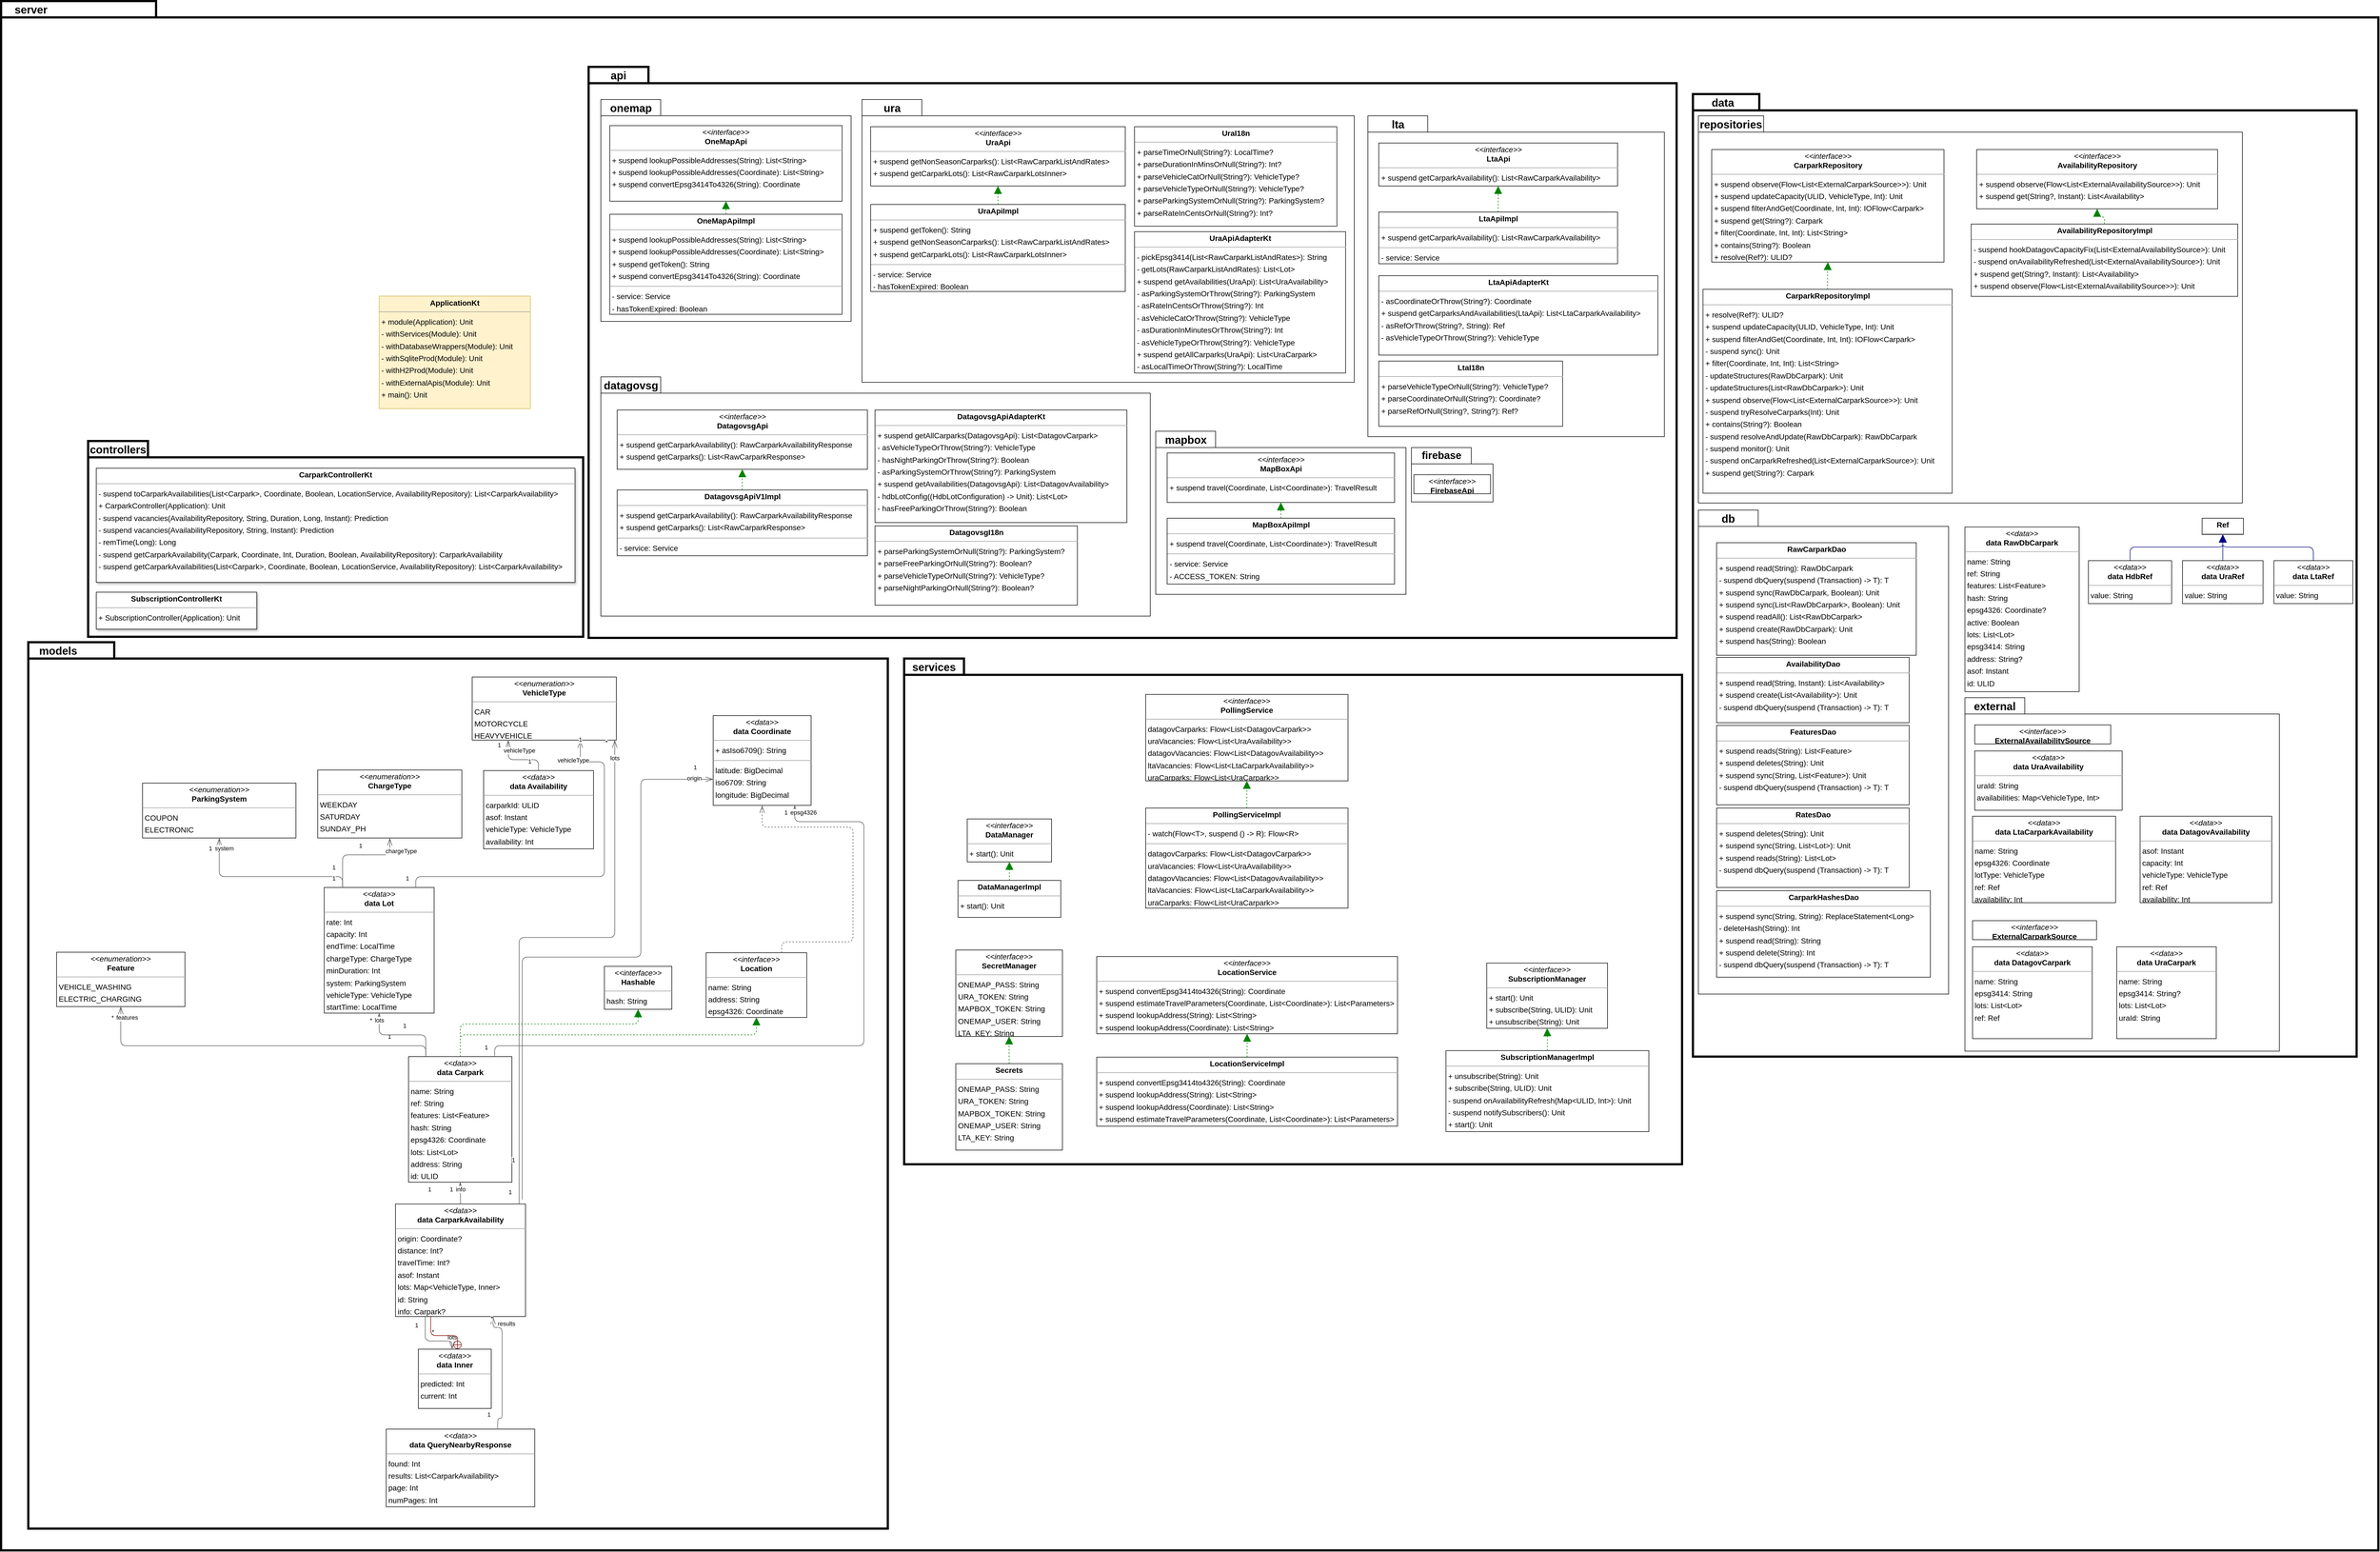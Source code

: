 <mxfile version="22.1.3" type="google">
  <diagram name="Page-1" id="cXH1KbU4eezofqg-C-Lc">
    <mxGraphModel grid="1" page="1" gridSize="10" guides="1" tooltips="1" connect="1" arrows="1" fold="1" pageScale="1" pageWidth="1200" pageHeight="1920" math="0" shadow="0">
      <root>
        <mxCell id="0" />
        <mxCell id="1" parent="0" />
        <mxCell id="xfIcajc9lR1XdS4P-fwL-298" value="&lt;font style=&quot;font-size: 20px;&quot;&gt;server&lt;/font&gt;" style="shape=folder;fontStyle=1;tabWidth=110;tabHeight=30;tabPosition=left;html=1;boundedLbl=1;labelInHeader=1;container=1;collapsible=0;whiteSpace=wrap;strokeWidth=4;" vertex="1" parent="1">
          <mxGeometry x="-250" y="-1349" width="4370" height="2849" as="geometry" />
        </mxCell>
        <mxCell id="xfIcajc9lR1XdS4P-fwL-299" value="" style="html=1;strokeColor=none;resizeWidth=1;resizeHeight=1;fillColor=none;part=1;connectable=0;allowArrows=0;deletable=0;whiteSpace=wrap;" vertex="1" parent="xfIcajc9lR1XdS4P-fwL-298">
          <mxGeometry width="4370" height="1994.3" relative="1" as="geometry">
            <mxPoint y="30" as="offset" />
          </mxGeometry>
        </mxCell>
        <mxCell id="xfIcajc9lR1XdS4P-fwL-153" value="" style="group" connectable="0" vertex="1" parent="1">
          <mxGeometry x="1410" y="-140" width="1430" height="930" as="geometry" />
        </mxCell>
        <mxCell id="xfIcajc9lR1XdS4P-fwL-69" value="services" style="shape=folder;fontStyle=1;tabWidth=110;tabHeight=30;tabPosition=left;html=1;boundedLbl=1;labelInHeader=1;container=1;collapsible=0;whiteSpace=wrap;fontSize=20;strokeWidth=4;" vertex="1" parent="xfIcajc9lR1XdS4P-fwL-153">
          <mxGeometry width="1430" height="930" as="geometry" />
        </mxCell>
        <mxCell id="xfIcajc9lR1XdS4P-fwL-70" value="" style="html=1;strokeColor=none;resizeWidth=1;resizeHeight=1;fillColor=none;part=1;connectable=0;allowArrows=0;deletable=0;whiteSpace=wrap;" vertex="1" parent="xfIcajc9lR1XdS4P-fwL-69">
          <mxGeometry width="1430" height="651" relative="1" as="geometry">
            <mxPoint y="30" as="offset" />
          </mxGeometry>
        </mxCell>
        <mxCell id="xfIcajc9lR1XdS4P-fwL-71" value="&lt;p style=&quot;margin:0px;margin-top:4px;text-align:center;&quot;&gt;&lt;i&gt;&amp;lt;&amp;lt;interface&amp;gt;&amp;gt;&lt;/i&gt;&lt;br/&gt;&lt;b&gt;DataManager&lt;/b&gt;&lt;/p&gt;&lt;hr size=&quot;1&quot;/&gt;&lt;p style=&quot;margin:0 0 0 4px;line-height:1.6;&quot;&gt;+ start(): Unit&lt;/p&gt;" style="verticalAlign=top;align=left;overflow=fill;fontSize=14;fontFamily=Helvetica;html=1;rounded=0;shadow=0;comic=0;labelBackgroundColor=none;strokeWidth=1;" vertex="1" parent="xfIcajc9lR1XdS4P-fwL-153">
          <mxGeometry x="116" y="295" width="155" height="79" as="geometry" />
        </mxCell>
        <mxCell id="xfIcajc9lR1XdS4P-fwL-72" value="&lt;p style=&quot;margin:0px;margin-top:4px;text-align:center;&quot;&gt;&lt;b&gt;DataManagerImpl&lt;/b&gt;&lt;/p&gt;&lt;hr size=&quot;1&quot;/&gt;&lt;p style=&quot;margin:0 0 0 4px;line-height:1.6;&quot;&gt;+ start(): Unit&lt;/p&gt;" style="verticalAlign=top;align=left;overflow=fill;fontSize=14;fontFamily=Helvetica;html=1;rounded=0;shadow=0;comic=0;labelBackgroundColor=none;strokeWidth=1;" vertex="1" parent="xfIcajc9lR1XdS4P-fwL-153">
          <mxGeometry x="99" y="408" width="189" height="68" as="geometry" />
        </mxCell>
        <mxCell id="xfIcajc9lR1XdS4P-fwL-73" value="&lt;p style=&quot;margin:0px;margin-top:4px;text-align:center;&quot;&gt;&lt;i&gt;&amp;lt;&amp;lt;interface&amp;gt;&amp;gt;&lt;/i&gt;&lt;br/&gt;&lt;b&gt;LocationService&lt;/b&gt;&lt;/p&gt;&lt;hr size=&quot;1&quot;/&gt;&lt;p style=&quot;margin:0 0 0 4px;line-height:1.6;&quot;&gt;+ suspend  convertEpsg3414to4326(String): Coordinate&lt;br/&gt;+ suspend  estimateTravelParameters(Coordinate, List&amp;lt;Coordinate&amp;gt;): List&amp;lt;Parameters&amp;gt;&lt;br/&gt;+ suspend  lookupAddress(String): List&amp;lt;String&amp;gt;&lt;br/&gt;+ suspend  lookupAddress(Coordinate): List&amp;lt;String&amp;gt;&lt;/p&gt;" style="verticalAlign=top;align=left;overflow=fill;fontSize=14;fontFamily=Helvetica;html=1;rounded=0;shadow=0;comic=0;labelBackgroundColor=none;strokeWidth=1;" vertex="1" parent="xfIcajc9lR1XdS4P-fwL-153">
          <mxGeometry x="354" y="548" width="553" height="142" as="geometry" />
        </mxCell>
        <mxCell id="xfIcajc9lR1XdS4P-fwL-74" value="&lt;p style=&quot;margin:0px;margin-top:4px;text-align:center;&quot;&gt;&lt;b&gt;LocationServiceImpl&lt;/b&gt;&lt;/p&gt;&lt;hr size=&quot;1&quot;/&gt;&lt;p style=&quot;margin:0 0 0 4px;line-height:1.6;&quot;&gt;+ suspend  convertEpsg3414to4326(String): Coordinate&lt;br/&gt;+ suspend  lookupAddress(String): List&amp;lt;String&amp;gt;&lt;br/&gt;+ suspend  lookupAddress(Coordinate): List&amp;lt;String&amp;gt;&lt;br/&gt;+ suspend  estimateTravelParameters(Coordinate, List&amp;lt;Coordinate&amp;gt;): List&amp;lt;Parameters&amp;gt;&lt;/p&gt;" style="verticalAlign=top;align=left;overflow=fill;fontSize=14;fontFamily=Helvetica;html=1;rounded=0;shadow=0;comic=0;labelBackgroundColor=none;strokeWidth=1;" vertex="1" parent="xfIcajc9lR1XdS4P-fwL-153">
          <mxGeometry x="354" y="733" width="553" height="127" as="geometry" />
        </mxCell>
        <mxCell id="xfIcajc9lR1XdS4P-fwL-75" value="&lt;p style=&quot;margin:0px;margin-top:4px;text-align:center;&quot;&gt;&lt;i&gt;&amp;lt;&amp;lt;interface&amp;gt;&amp;gt;&lt;/i&gt;&lt;br/&gt;&lt;b&gt;PollingService&lt;/b&gt;&lt;/p&gt;&lt;hr size=&quot;1&quot;/&gt;&lt;p style=&quot;margin:0 0 0 4px;line-height:1.6;&quot;&gt; datagovCarparks: Flow&amp;lt;List&amp;lt;DatagovCarpark&amp;gt;&amp;gt;&lt;br/&gt; uraVacancies: Flow&amp;lt;List&amp;lt;UraAvailability&amp;gt;&amp;gt;&lt;br/&gt; datagovVacancies: Flow&amp;lt;List&amp;lt;DatagovAvailability&amp;gt;&amp;gt;&lt;br/&gt; ltaVacancies: Flow&amp;lt;List&amp;lt;LtaCarparkAvailability&amp;gt;&amp;gt;&lt;br/&gt; uraCarparks: Flow&amp;lt;List&amp;lt;UraCarpark&amp;gt;&amp;gt;&lt;/p&gt;" style="verticalAlign=top;align=left;overflow=fill;fontSize=14;fontFamily=Helvetica;html=1;rounded=0;shadow=0;comic=0;labelBackgroundColor=none;strokeWidth=1;" vertex="1" parent="xfIcajc9lR1XdS4P-fwL-153">
          <mxGeometry x="444" y="66" width="372" height="159" as="geometry" />
        </mxCell>
        <mxCell id="xfIcajc9lR1XdS4P-fwL-76" value="&lt;p style=&quot;margin:0px;margin-top:4px;text-align:center;&quot;&gt;&lt;b&gt;PollingServiceImpl&lt;/b&gt;&lt;/p&gt;&lt;hr size=&quot;1&quot;/&gt;&lt;p style=&quot;margin:0 0 0 4px;line-height:1.6;&quot;&gt;- watch(Flow&amp;lt;T&amp;gt;, suspend () -&amp;gt; R): Flow&amp;lt;R&amp;gt;&lt;/p&gt;&lt;hr size=&quot;1&quot;/&gt;&lt;p style=&quot;margin:0 0 0 4px;line-height:1.6;&quot;&gt; datagovCarparks: Flow&amp;lt;List&amp;lt;DatagovCarpark&amp;gt;&amp;gt;&lt;br/&gt; uraVacancies: Flow&amp;lt;List&amp;lt;UraAvailability&amp;gt;&amp;gt;&lt;br/&gt; datagovVacancies: Flow&amp;lt;List&amp;lt;DatagovAvailability&amp;gt;&amp;gt;&lt;br/&gt; ltaVacancies: Flow&amp;lt;List&amp;lt;LtaCarparkAvailability&amp;gt;&amp;gt;&lt;br/&gt; uraCarparks: Flow&amp;lt;List&amp;lt;UraCarpark&amp;gt;&amp;gt;&lt;/p&gt;" style="verticalAlign=top;align=left;overflow=fill;fontSize=14;fontFamily=Helvetica;html=1;rounded=0;shadow=0;comic=0;labelBackgroundColor=none;strokeWidth=1;" vertex="1" parent="xfIcajc9lR1XdS4P-fwL-153">
          <mxGeometry x="444" y="275" width="372" height="184" as="geometry" />
        </mxCell>
        <mxCell id="xfIcajc9lR1XdS4P-fwL-77" value="&lt;p style=&quot;margin:0px;margin-top:4px;text-align:center;&quot;&gt;&lt;i&gt;&amp;lt;&amp;lt;interface&amp;gt;&amp;gt;&lt;/i&gt;&lt;br/&gt;&lt;b&gt;SecretManager&lt;/b&gt;&lt;/p&gt;&lt;hr size=&quot;1&quot;/&gt;&lt;p style=&quot;margin:0 0 0 4px;line-height:1.6;&quot;&gt; ONEMAP_PASS: String&lt;br/&gt; URA_TOKEN: String&lt;br/&gt; MAPBOX_TOKEN: String&lt;br/&gt; ONEMAP_USER: String&lt;br/&gt; LTA_KEY: String&lt;/p&gt;" style="verticalAlign=top;align=left;overflow=fill;fontSize=14;fontFamily=Helvetica;html=1;rounded=0;shadow=0;comic=0;labelBackgroundColor=none;strokeWidth=1;" vertex="1" parent="xfIcajc9lR1XdS4P-fwL-153">
          <mxGeometry x="95" y="536" width="196" height="159" as="geometry" />
        </mxCell>
        <mxCell id="xfIcajc9lR1XdS4P-fwL-78" value="&lt;p style=&quot;margin:0px;margin-top:4px;text-align:center;&quot;&gt;&lt;b&gt;Secrets&lt;/b&gt;&lt;/p&gt;&lt;hr size=&quot;1&quot;/&gt;&lt;p style=&quot;margin:0 0 0 4px;line-height:1.6;&quot;&gt; ONEMAP_PASS: String&lt;br/&gt; URA_TOKEN: String&lt;br/&gt; MAPBOX_TOKEN: String&lt;br/&gt; ONEMAP_USER: String&lt;br/&gt; LTA_KEY: String&lt;/p&gt;" style="verticalAlign=top;align=left;overflow=fill;fontSize=14;fontFamily=Helvetica;html=1;rounded=0;shadow=0;comic=0;labelBackgroundColor=none;strokeWidth=1;" vertex="1" parent="xfIcajc9lR1XdS4P-fwL-153">
          <mxGeometry x="95" y="745" width="196" height="159" as="geometry" />
        </mxCell>
        <mxCell id="xfIcajc9lR1XdS4P-fwL-79" value="&lt;p style=&quot;margin:0px;margin-top:4px;text-align:center;&quot;&gt;&lt;i&gt;&amp;lt;&amp;lt;interface&amp;gt;&amp;gt;&lt;/i&gt;&lt;br/&gt;&lt;b&gt;SubscriptionManager&lt;/b&gt;&lt;/p&gt;&lt;hr size=&quot;1&quot;/&gt;&lt;p style=&quot;margin:0 0 0 4px;line-height:1.6;&quot;&gt;+ start(): Unit&lt;br/&gt;+ subscribe(String, ULID): Unit&lt;br/&gt;+ unsubscribe(String): Unit&lt;/p&gt;" style="verticalAlign=top;align=left;overflow=fill;fontSize=14;fontFamily=Helvetica;html=1;rounded=0;shadow=0;comic=0;labelBackgroundColor=none;strokeWidth=1;" vertex="1" parent="xfIcajc9lR1XdS4P-fwL-153">
          <mxGeometry x="1071" y="560" width="222" height="120" as="geometry" />
        </mxCell>
        <mxCell id="xfIcajc9lR1XdS4P-fwL-80" value="&lt;p style=&quot;margin:0px;margin-top:4px;text-align:center;&quot;&gt;&lt;b&gt;SubscriptionManagerImpl&lt;/b&gt;&lt;/p&gt;&lt;hr size=&quot;1&quot;/&gt;&lt;p style=&quot;margin:0 0 0 4px;line-height:1.6;&quot;&gt;+ unsubscribe(String): Unit&lt;br/&gt;+ subscribe(String, ULID): Unit&lt;br/&gt;- suspend  onAvailabilityRefresh(Map&amp;lt;ULID, Int&amp;gt;): Unit&lt;br/&gt;- suspend  notifySubscribers(): Unit&lt;br/&gt;+ start(): Unit&lt;/p&gt;" style="verticalAlign=top;align=left;overflow=fill;fontSize=14;fontFamily=Helvetica;html=1;rounded=0;shadow=0;comic=0;labelBackgroundColor=none;strokeWidth=1;" vertex="1" parent="xfIcajc9lR1XdS4P-fwL-153">
          <mxGeometry x="996" y="721" width="373" height="149" as="geometry" />
        </mxCell>
        <mxCell id="xfIcajc9lR1XdS4P-fwL-81" value="" style="html=1;rounded=1;edgeStyle=orthogonalEdgeStyle;dashed=1;startArrow=none;endArrow=block;endSize=12;strokeColor=#008200;exitX=0.500;exitY=0.001;exitDx=0;exitDy=0;entryX=0.500;entryY=1.001;entryDx=0;entryDy=0;" edge="1" parent="xfIcajc9lR1XdS4P-fwL-153" source="xfIcajc9lR1XdS4P-fwL-72" target="xfIcajc9lR1XdS4P-fwL-71">
          <mxGeometry width="50" height="50" relative="1" as="geometry">
            <Array as="points" />
          </mxGeometry>
        </mxCell>
        <mxCell id="xfIcajc9lR1XdS4P-fwL-82" value="" style="html=1;rounded=1;edgeStyle=orthogonalEdgeStyle;dashed=1;startArrow=none;endArrow=block;endSize=12;strokeColor=#008200;exitX=0.500;exitY=0.000;exitDx=0;exitDy=0;entryX=0.500;entryY=1.000;entryDx=0;entryDy=0;" edge="1" parent="xfIcajc9lR1XdS4P-fwL-153" source="xfIcajc9lR1XdS4P-fwL-74" target="xfIcajc9lR1XdS4P-fwL-73">
          <mxGeometry width="50" height="50" relative="1" as="geometry">
            <Array as="points" />
          </mxGeometry>
        </mxCell>
        <mxCell id="xfIcajc9lR1XdS4P-fwL-83" value="" style="html=1;rounded=1;edgeStyle=orthogonalEdgeStyle;dashed=1;startArrow=none;endArrow=block;endSize=12;strokeColor=#008200;exitX=0.500;exitY=0.000;exitDx=0;exitDy=0;entryX=0.500;entryY=1.000;entryDx=0;entryDy=0;" edge="1" parent="xfIcajc9lR1XdS4P-fwL-153" source="xfIcajc9lR1XdS4P-fwL-76" target="xfIcajc9lR1XdS4P-fwL-75">
          <mxGeometry width="50" height="50" relative="1" as="geometry">
            <Array as="points" />
          </mxGeometry>
        </mxCell>
        <mxCell id="xfIcajc9lR1XdS4P-fwL-84" value="" style="html=1;rounded=1;edgeStyle=orthogonalEdgeStyle;dashed=1;startArrow=none;endArrow=block;endSize=12;strokeColor=#008200;exitX=0.500;exitY=0.000;exitDx=0;exitDy=0;entryX=0.500;entryY=1.000;entryDx=0;entryDy=0;" edge="1" parent="xfIcajc9lR1XdS4P-fwL-153" source="xfIcajc9lR1XdS4P-fwL-78" target="xfIcajc9lR1XdS4P-fwL-77">
          <mxGeometry width="50" height="50" relative="1" as="geometry">
            <Array as="points" />
          </mxGeometry>
        </mxCell>
        <mxCell id="xfIcajc9lR1XdS4P-fwL-85" value="" style="html=1;rounded=1;edgeStyle=orthogonalEdgeStyle;dashed=1;startArrow=none;endArrow=block;endSize=12;strokeColor=#008200;exitX=0.500;exitY=0.000;exitDx=0;exitDy=0;entryX=0.500;entryY=1.000;entryDx=0;entryDy=0;" edge="1" parent="xfIcajc9lR1XdS4P-fwL-153" source="xfIcajc9lR1XdS4P-fwL-80" target="xfIcajc9lR1XdS4P-fwL-79">
          <mxGeometry width="50" height="50" relative="1" as="geometry">
            <Array as="points" />
          </mxGeometry>
        </mxCell>
        <mxCell id="xfIcajc9lR1XdS4P-fwL-154" value="&lt;font style=&quot;font-size: 20px;&quot;&gt;models&lt;/font&gt;" style="shape=folder;fontStyle=1;tabWidth=110;tabHeight=30;tabPosition=left;html=1;boundedLbl=1;labelInHeader=1;container=1;collapsible=0;whiteSpace=wrap;strokeWidth=4;" vertex="1" parent="1">
          <mxGeometry x="-200" y="-170" width="1580" height="1630" as="geometry" />
        </mxCell>
        <mxCell id="xfIcajc9lR1XdS4P-fwL-155" value="" style="html=1;strokeColor=none;resizeWidth=1;resizeHeight=1;fillColor=none;part=1;connectable=0;allowArrows=0;deletable=0;whiteSpace=wrap;" vertex="1" parent="xfIcajc9lR1XdS4P-fwL-154">
          <mxGeometry width="1580" height="1141" relative="1" as="geometry">
            <mxPoint y="30" as="offset" />
          </mxGeometry>
        </mxCell>
        <mxCell id="xfIcajc9lR1XdS4P-fwL-156" value="&lt;p style=&quot;margin:0px;margin-top:4px;text-align:center;&quot;&gt;&lt;i&gt;&amp;lt;&amp;lt;enumeration&amp;gt;&amp;gt;&lt;/i&gt;&lt;br&gt;&lt;b&gt;ChargeType&lt;/b&gt;&lt;/p&gt;&lt;hr size=&quot;1&quot;&gt;&lt;p style=&quot;margin:0 0 0 4px;line-height:1.6;&quot;&gt;WEEKDAY&lt;/p&gt;&lt;p style=&quot;margin:0 0 0 4px;line-height:1.6;&quot;&gt;SATURDAY&lt;/p&gt;&lt;p style=&quot;margin:0 0 0 4px;line-height:1.6;&quot;&gt;SUNDAY_PH&lt;/p&gt;" style="verticalAlign=top;align=left;overflow=fill;fontSize=14;fontFamily=Helvetica;html=1;rounded=0;shadow=0;comic=0;labelBackgroundColor=none;strokeWidth=1;" vertex="1" parent="1">
          <mxGeometry x="332" y="65" width="265" height="125" as="geometry" />
        </mxCell>
        <mxCell id="xfIcajc9lR1XdS4P-fwL-157" value="&lt;p style=&quot;margin:0px;margin-top:4px;text-align:center;&quot;&gt;&lt;i&gt;&amp;lt;&amp;lt;enumeration&amp;gt;&amp;gt;&lt;/i&gt;&lt;br&gt;&lt;b&gt;Feature&lt;/b&gt;&lt;/p&gt;&lt;hr size=&quot;1&quot;&gt;&lt;p style=&quot;margin:0 0 0 4px;line-height:1.6;&quot;&gt;VEHICLE_WASHING&lt;/p&gt;&lt;p style=&quot;margin:0 0 0 4px;line-height:1.6;&quot;&gt;ELECTRIC_CHARGING&lt;/p&gt;" style="verticalAlign=top;align=left;overflow=fill;fontSize=14;fontFamily=Helvetica;html=1;rounded=0;shadow=0;comic=0;labelBackgroundColor=none;strokeWidth=1;" vertex="1" parent="1">
          <mxGeometry x="-148" y="400" width="236" height="100" as="geometry" />
        </mxCell>
        <mxCell id="xfIcajc9lR1XdS4P-fwL-158" value="&lt;p style=&quot;margin:0px;margin-top:4px;text-align:center;&quot;&gt;&lt;i&gt;&amp;lt;&amp;lt;interface&amp;gt;&amp;gt;&lt;/i&gt;&lt;br/&gt;&lt;b&gt;Hashable&lt;/b&gt;&lt;/p&gt;&lt;hr size=&quot;1&quot;/&gt;&lt;p style=&quot;margin:0 0 0 4px;line-height:1.6;&quot;&gt; hash: String&lt;/p&gt;" style="verticalAlign=top;align=left;overflow=fill;fontSize=14;fontFamily=Helvetica;html=1;rounded=0;shadow=0;comic=0;labelBackgroundColor=none;strokeWidth=1;" vertex="1" parent="1">
          <mxGeometry x="859" y="426" width="124" height="79" as="geometry" />
        </mxCell>
        <mxCell id="xfIcajc9lR1XdS4P-fwL-159" value="&lt;p style=&quot;margin:0px;margin-top:4px;text-align:center;&quot;&gt;&lt;i&gt;&amp;lt;&amp;lt;interface&amp;gt;&amp;gt;&lt;/i&gt;&lt;br/&gt;&lt;b&gt;Location&lt;/b&gt;&lt;/p&gt;&lt;hr size=&quot;1&quot;/&gt;&lt;p style=&quot;margin:0 0 0 4px;line-height:1.6;&quot;&gt; name: String&lt;br/&gt; address: String&lt;br/&gt; epsg4326: Coordinate&lt;/p&gt;" style="verticalAlign=top;align=left;overflow=fill;fontSize=14;fontFamily=Helvetica;html=1;rounded=0;shadow=0;comic=0;labelBackgroundColor=none;strokeWidth=1;" vertex="1" parent="1">
          <mxGeometry x="1046" y="401" width="185" height="119" as="geometry" />
        </mxCell>
        <mxCell id="xfIcajc9lR1XdS4P-fwL-160" value="&lt;p style=&quot;margin:0px;margin-top:4px;text-align:center;&quot;&gt;&lt;i&gt;&amp;lt;&amp;lt;enumeration&amp;gt;&amp;gt;&lt;/i&gt;&lt;br&gt;&lt;b&gt;ParkingSystem&lt;/b&gt;&lt;/p&gt;&lt;hr size=&quot;1&quot;&gt;&lt;p style=&quot;margin:0 0 0 4px;line-height:1.6;&quot;&gt;COUPON&lt;/p&gt;&lt;p style=&quot;margin:0 0 0 4px;line-height:1.6;&quot;&gt;ELECTRONIC&lt;/p&gt;" style="verticalAlign=top;align=left;overflow=fill;fontSize=14;fontFamily=Helvetica;html=1;rounded=0;shadow=0;comic=0;labelBackgroundColor=none;strokeWidth=1;" vertex="1" parent="1">
          <mxGeometry x="10" y="89" width="282" height="101" as="geometry" />
        </mxCell>
        <mxCell id="xfIcajc9lR1XdS4P-fwL-161" value="&lt;p style=&quot;margin:0px;margin-top:4px;text-align:center;&quot;&gt;&lt;i&gt;&amp;lt;&amp;lt;enumeration&amp;gt;&amp;gt;&lt;/i&gt;&lt;br&gt;&lt;b&gt;VehicleType&lt;/b&gt;&lt;/p&gt;&lt;hr size=&quot;1&quot;&gt;&lt;p style=&quot;margin:0 0 0 4px;line-height:1.6;&quot;&gt;CAR&lt;/p&gt;&lt;p style=&quot;margin:0 0 0 4px;line-height:1.6;&quot;&gt;MOTORCYCLE&lt;/p&gt;&lt;p style=&quot;margin:0 0 0 4px;line-height:1.6;&quot;&gt;&lt;span style=&quot;background-color: initial;&quot;&gt;HEAVYVEHICLE&lt;/span&gt;&lt;/p&gt;" style="verticalAlign=top;align=left;overflow=fill;fontSize=14;fontFamily=Helvetica;html=1;rounded=0;shadow=0;comic=0;labelBackgroundColor=none;strokeWidth=1;" vertex="1" parent="1">
          <mxGeometry x="616" y="-106" width="265" height="116" as="geometry" />
        </mxCell>
        <mxCell id="xfIcajc9lR1XdS4P-fwL-162" value="&lt;p style=&quot;margin:0px;margin-top:4px;text-align:center;&quot;&gt;&lt;i&gt;&amp;lt;&amp;lt;data&amp;gt;&amp;gt;&lt;/i&gt;&lt;br/&gt;&lt;b&gt;data  Availability&lt;/b&gt;&lt;/p&gt;&lt;hr size=&quot;1&quot;/&gt;&lt;p style=&quot;margin:0 0 0 4px;line-height:1.6;&quot;&gt; carparkId: ULID&lt;br/&gt; asof: Instant&lt;br/&gt; vehicleType: VehicleType&lt;br/&gt; availability: Int&lt;/p&gt;" style="verticalAlign=top;align=left;overflow=fill;fontSize=14;fontFamily=Helvetica;html=1;rounded=0;shadow=0;comic=0;labelBackgroundColor=none;strokeWidth=1;" vertex="1" parent="1">
          <mxGeometry x="637" y="66" width="202" height="144" as="geometry" />
        </mxCell>
        <mxCell id="xfIcajc9lR1XdS4P-fwL-163" value="&lt;p style=&quot;margin:0px;margin-top:4px;text-align:center;&quot;&gt;&lt;i&gt;&amp;lt;&amp;lt;data&amp;gt;&amp;gt;&lt;/i&gt;&lt;br/&gt;&lt;b&gt;data  Carpark&lt;/b&gt;&lt;/p&gt;&lt;hr size=&quot;1&quot;/&gt;&lt;p style=&quot;margin:0 0 0 4px;line-height:1.6;&quot;&gt; name: String&lt;br/&gt; ref: String&lt;br/&gt; features: List&amp;lt;Feature&amp;gt;&lt;br/&gt; hash: String&lt;br/&gt; epsg4326: Coordinate&lt;br/&gt; lots: List&amp;lt;Lot&amp;gt;&lt;br/&gt; address: String&lt;br/&gt; id: ULID&lt;/p&gt;" style="verticalAlign=top;align=left;overflow=fill;fontSize=14;fontFamily=Helvetica;html=1;rounded=0;shadow=0;comic=0;labelBackgroundColor=none;strokeWidth=1;" vertex="1" parent="1">
          <mxGeometry x="499" y="592" width="190" height="231" as="geometry" />
        </mxCell>
        <mxCell id="xfIcajc9lR1XdS4P-fwL-164" value="&lt;p style=&quot;margin:0px;margin-top:4px;text-align:center;&quot;&gt;&lt;i&gt;&amp;lt;&amp;lt;data&amp;gt;&amp;gt;&lt;/i&gt;&lt;br/&gt;&lt;b&gt;data  CarparkAvailability&lt;/b&gt;&lt;/p&gt;&lt;hr size=&quot;1&quot;/&gt;&lt;p style=&quot;margin:0 0 0 4px;line-height:1.6;&quot;&gt; origin: Coordinate?&lt;br/&gt; distance: Int?&lt;br/&gt; travelTime: Int?&lt;br/&gt; asof: Instant&lt;br/&gt; lots: Map&amp;lt;VehicleType, Inner&amp;gt;&lt;br/&gt; id: String&lt;br/&gt; info: Carpark?&lt;/p&gt;" style="verticalAlign=top;align=left;overflow=fill;fontSize=14;fontFamily=Helvetica;html=1;rounded=0;shadow=0;comic=0;labelBackgroundColor=none;strokeWidth=1;" vertex="1" parent="1">
          <mxGeometry x="475" y="863" width="239" height="207" as="geometry" />
        </mxCell>
        <mxCell id="xfIcajc9lR1XdS4P-fwL-165" value="&lt;p style=&quot;margin:0px;margin-top:4px;text-align:center;&quot;&gt;&lt;i&gt;&amp;lt;&amp;lt;data&amp;gt;&amp;gt;&lt;/i&gt;&lt;br/&gt;&lt;b&gt;data  Coordinate&lt;/b&gt;&lt;/p&gt;&lt;hr size=&quot;1&quot;/&gt;&lt;p style=&quot;margin:0 0 0 4px;line-height:1.6;&quot;&gt;+ asIso6709(): String&lt;/p&gt;&lt;hr size=&quot;1&quot;/&gt;&lt;p style=&quot;margin:0 0 0 4px;line-height:1.6;&quot;&gt; latitude: BigDecimal&lt;br/&gt; iso6709: String&lt;br/&gt; longitude: BigDecimal&lt;/p&gt;" style="verticalAlign=top;align=left;overflow=fill;fontSize=14;fontFamily=Helvetica;html=1;rounded=0;shadow=0;comic=0;labelBackgroundColor=none;strokeWidth=1;" vertex="1" parent="1">
          <mxGeometry x="1059" y="-35" width="180" height="165" as="geometry" />
        </mxCell>
        <mxCell id="xfIcajc9lR1XdS4P-fwL-166" value="&lt;p style=&quot;margin:0px;margin-top:4px;text-align:center;&quot;&gt;&lt;i&gt;&amp;lt;&amp;lt;data&amp;gt;&amp;gt;&lt;/i&gt;&lt;br/&gt;&lt;b&gt;data  Inner&lt;/b&gt;&lt;/p&gt;&lt;hr size=&quot;1&quot;/&gt;&lt;p style=&quot;margin:0 0 0 4px;line-height:1.6;&quot;&gt; predicted: Int&lt;br/&gt; current: Int&lt;/p&gt;" style="verticalAlign=top;align=left;overflow=fill;fontSize=14;fontFamily=Helvetica;html=1;rounded=0;shadow=0;comic=0;labelBackgroundColor=none;strokeWidth=1;" vertex="1" parent="1">
          <mxGeometry x="517" y="1130" width="134" height="109" as="geometry" />
        </mxCell>
        <mxCell id="xfIcajc9lR1XdS4P-fwL-167" value="&lt;p style=&quot;margin:0px;margin-top:4px;text-align:center;&quot;&gt;&lt;i&gt;&amp;lt;&amp;lt;data&amp;gt;&amp;gt;&lt;/i&gt;&lt;br/&gt;&lt;b&gt;data  Lot&lt;/b&gt;&lt;/p&gt;&lt;hr size=&quot;1&quot;/&gt;&lt;p style=&quot;margin:0 0 0 4px;line-height:1.6;&quot;&gt; rate: Int&lt;br/&gt; capacity: Int&lt;br/&gt; endTime: LocalTime&lt;br/&gt; chargeType: ChargeType&lt;br/&gt; minDuration: Int&lt;br/&gt; system: ParkingSystem&lt;br/&gt; vehicleType: VehicleType&lt;br/&gt; startTime: LocalTime&lt;/p&gt;" style="verticalAlign=top;align=left;overflow=fill;fontSize=14;fontFamily=Helvetica;html=1;rounded=0;shadow=0;comic=0;labelBackgroundColor=none;strokeWidth=1;" vertex="1" parent="1">
          <mxGeometry x="344" y="281" width="202" height="231" as="geometry" />
        </mxCell>
        <mxCell id="xfIcajc9lR1XdS4P-fwL-168" value="&lt;p style=&quot;margin:0px;margin-top:4px;text-align:center;&quot;&gt;&lt;i&gt;&amp;lt;&amp;lt;data&amp;gt;&amp;gt;&lt;/i&gt;&lt;br/&gt;&lt;b&gt;data  QueryNearbyResponse&lt;/b&gt;&lt;/p&gt;&lt;hr size=&quot;1&quot;/&gt;&lt;p style=&quot;margin:0 0 0 4px;line-height:1.6;&quot;&gt; found: Int&lt;br/&gt; results: List&amp;lt;CarparkAvailability&amp;gt;&lt;br/&gt; page: Int&lt;br/&gt; numPages: Int&lt;/p&gt;" style="verticalAlign=top;align=left;overflow=fill;fontSize=14;fontFamily=Helvetica;html=1;rounded=0;shadow=0;comic=0;labelBackgroundColor=none;strokeWidth=1;" vertex="1" parent="1">
          <mxGeometry x="458" y="1277" width="273" height="143" as="geometry" />
        </mxCell>
        <mxCell id="xfIcajc9lR1XdS4P-fwL-169" value="" style="html=1;rounded=1;edgeStyle=orthogonalEdgeStyle;dashed=1;startArrow=none;endArrow=openThin;endSize=12;strokeColor=#595959;exitX=0.750;exitY=0.000;exitDx=0;exitDy=0;entryX=0.500;entryY=1.000;entryDx=0;entryDy=0;" edge="1" parent="1" source="xfIcajc9lR1XdS4P-fwL-159" target="xfIcajc9lR1XdS4P-fwL-165">
          <mxGeometry width="50" height="50" relative="1" as="geometry">
            <Array as="points">
              <mxPoint x="1185" y="381" />
              <mxPoint x="1316" y="381" />
              <mxPoint x="1316" y="170" />
              <mxPoint x="1149" y="170" />
            </Array>
          </mxGeometry>
        </mxCell>
        <mxCell id="xfIcajc9lR1XdS4P-fwL-170" value="" style="html=1;rounded=1;edgeStyle=orthogonalEdgeStyle;dashed=0;startArrow=diamondThinstartSize=12;endArrow=openThin;endSize=12;strokeColor=#595959;exitX=0.500;exitY=0.000;exitDx=0;exitDy=0;entryX=0.250;entryY=1.000;entryDx=0;entryDy=0;" edge="1" parent="1" source="xfIcajc9lR1XdS4P-fwL-162" target="xfIcajc9lR1XdS4P-fwL-161">
          <mxGeometry width="50" height="50" relative="1" as="geometry">
            <Array as="points">
              <mxPoint x="738" y="46" />
              <mxPoint x="682" y="46" />
            </Array>
          </mxGeometry>
        </mxCell>
        <mxCell id="xfIcajc9lR1XdS4P-fwL-171" value="1" style="edgeLabel;resizable=0;html=1;align=left;verticalAlign=top;strokeColor=default;" connectable="0" vertex="1" parent="xfIcajc9lR1XdS4P-fwL-170">
          <mxGeometry x="717" y="36" as="geometry" />
        </mxCell>
        <mxCell id="xfIcajc9lR1XdS4P-fwL-172" value="1" style="edgeLabel;resizable=0;html=1;align=left;verticalAlign=top;strokeColor=default;" connectable="0" vertex="1" parent="xfIcajc9lR1XdS4P-fwL-170">
          <mxGeometry x="661" y="6" as="geometry" />
        </mxCell>
        <mxCell id="xfIcajc9lR1XdS4P-fwL-173" value="vehicleType" style="edgeLabel;resizable=0;html=1;align=left;verticalAlign=top;strokeColor=default;" connectable="0" vertex="1" parent="xfIcajc9lR1XdS4P-fwL-170">
          <mxGeometry x="672" y="16" as="geometry" />
        </mxCell>
        <mxCell id="xfIcajc9lR1XdS4P-fwL-174" value="" style="html=1;rounded=1;edgeStyle=orthogonalEdgeStyle;dashed=0;startArrow=diamondThinstartSize=12;endArrow=openThin;endSize=12;strokeColor=#595959;exitX=0.167;exitY=0.000;exitDx=0;exitDy=0;entryX=0.500;entryY=1.000;entryDx=0;entryDy=0;" edge="1" parent="1" source="xfIcajc9lR1XdS4P-fwL-163" target="xfIcajc9lR1XdS4P-fwL-157">
          <mxGeometry width="50" height="50" relative="1" as="geometry">
            <Array as="points">
              <mxPoint x="531" y="572" />
              <mxPoint x="-30" y="572" />
            </Array>
          </mxGeometry>
        </mxCell>
        <mxCell id="xfIcajc9lR1XdS4P-fwL-175" value="1" style="edgeLabel;resizable=0;html=1;align=left;verticalAlign=top;strokeColor=default;" connectable="0" vertex="1" parent="xfIcajc9lR1XdS4P-fwL-174">
          <mxGeometry x="459" y="542" as="geometry" />
        </mxCell>
        <mxCell id="xfIcajc9lR1XdS4P-fwL-176" value="*" style="edgeLabel;resizable=0;html=1;align=left;verticalAlign=top;strokeColor=default;" connectable="0" vertex="1" parent="xfIcajc9lR1XdS4P-fwL-174">
          <mxGeometry x="-49" y="507" as="geometry" />
        </mxCell>
        <mxCell id="xfIcajc9lR1XdS4P-fwL-177" value="features" style="edgeLabel;resizable=0;html=1;align=left;verticalAlign=top;strokeColor=default;" connectable="0" vertex="1" parent="xfIcajc9lR1XdS4P-fwL-174">
          <mxGeometry x="-40" y="507" as="geometry" />
        </mxCell>
        <mxCell id="xfIcajc9lR1XdS4P-fwL-178" value="" style="html=1;rounded=1;edgeStyle=orthogonalEdgeStyle;dashed=1;startArrow=none;endArrow=block;endSize=12;strokeColor=#008200;exitX=0.500;exitY=0.000;exitDx=0;exitDy=0;entryX=0.500;entryY=1.001;entryDx=0;entryDy=0;" edge="1" parent="1" source="xfIcajc9lR1XdS4P-fwL-163" target="xfIcajc9lR1XdS4P-fwL-158">
          <mxGeometry width="50" height="50" relative="1" as="geometry">
            <Array as="points">
              <mxPoint x="594" y="532" />
              <mxPoint x="921" y="532" />
            </Array>
          </mxGeometry>
        </mxCell>
        <mxCell id="xfIcajc9lR1XdS4P-fwL-179" value="" style="html=1;rounded=1;edgeStyle=orthogonalEdgeStyle;dashed=1;startArrow=none;endArrow=block;endSize=12;strokeColor=#008200;exitX=0.500;exitY=0.000;exitDx=0;exitDy=0;entryX=0.500;entryY=1.000;entryDx=0;entryDy=0;" edge="1" parent="1" source="xfIcajc9lR1XdS4P-fwL-163" target="xfIcajc9lR1XdS4P-fwL-159">
          <mxGeometry width="50" height="50" relative="1" as="geometry">
            <Array as="points">
              <mxPoint x="594" y="552" />
              <mxPoint x="1139" y="552" />
            </Array>
          </mxGeometry>
        </mxCell>
        <mxCell id="xfIcajc9lR1XdS4P-fwL-180" value="" style="html=1;rounded=1;edgeStyle=orthogonalEdgeStyle;dashed=0;startArrow=diamondThinstartSize=12;endArrow=openThin;endSize=12;strokeColor=#595959;exitX=0.833;exitY=0.000;exitDx=0;exitDy=0;entryX=0.833;entryY=1.000;entryDx=0;entryDy=0;" edge="1" parent="1" source="xfIcajc9lR1XdS4P-fwL-163" target="xfIcajc9lR1XdS4P-fwL-165">
          <mxGeometry width="50" height="50" relative="1" as="geometry">
            <Array as="points">
              <mxPoint x="657" y="572" />
              <mxPoint x="1336" y="572" />
              <mxPoint x="1336" y="160" />
              <mxPoint x="1209" y="160" />
            </Array>
          </mxGeometry>
        </mxCell>
        <mxCell id="xfIcajc9lR1XdS4P-fwL-181" value="1" style="edgeLabel;resizable=0;html=1;align=left;verticalAlign=top;strokeColor=default;" connectable="0" vertex="1" parent="xfIcajc9lR1XdS4P-fwL-180">
          <mxGeometry x="637" y="562" as="geometry" />
        </mxCell>
        <mxCell id="xfIcajc9lR1XdS4P-fwL-182" value="1" style="edgeLabel;resizable=0;html=1;align=left;verticalAlign=top;strokeColor=default;" connectable="0" vertex="1" parent="xfIcajc9lR1XdS4P-fwL-180">
          <mxGeometry x="1188" y="130" as="geometry" />
        </mxCell>
        <mxCell id="xfIcajc9lR1XdS4P-fwL-183" value="epsg4326" style="edgeLabel;resizable=0;html=1;align=left;verticalAlign=top;strokeColor=default;" connectable="0" vertex="1" parent="xfIcajc9lR1XdS4P-fwL-180">
          <mxGeometry x="1199" y="130" as="geometry" />
        </mxCell>
        <mxCell id="xfIcajc9lR1XdS4P-fwL-184" value="" style="html=1;rounded=1;edgeStyle=orthogonalEdgeStyle;dashed=0;startArrow=diamondThinstartSize=12;endArrow=openThin;endSize=12;strokeColor=#595959;exitX=0.167;exitY=0.000;exitDx=0;exitDy=0;entryX=0.500;entryY=1.000;entryDx=0;entryDy=0;" edge="1" parent="1" source="xfIcajc9lR1XdS4P-fwL-163" target="xfIcajc9lR1XdS4P-fwL-167">
          <mxGeometry width="50" height="50" relative="1" as="geometry">
            <Array as="points">
              <mxPoint x="531" y="552" />
              <mxPoint x="445" y="552" />
            </Array>
          </mxGeometry>
        </mxCell>
        <mxCell id="xfIcajc9lR1XdS4P-fwL-185" value="1" style="edgeLabel;resizable=0;html=1;align=left;verticalAlign=top;strokeColor=default;" connectable="0" vertex="1" parent="xfIcajc9lR1XdS4P-fwL-184">
          <mxGeometry x="487" y="522" as="geometry" />
        </mxCell>
        <mxCell id="xfIcajc9lR1XdS4P-fwL-186" value="*" style="edgeLabel;resizable=0;html=1;align=left;verticalAlign=top;strokeColor=default;" connectable="0" vertex="1" parent="xfIcajc9lR1XdS4P-fwL-184">
          <mxGeometry x="426" y="512" as="geometry" />
        </mxCell>
        <mxCell id="xfIcajc9lR1XdS4P-fwL-187" value="lots" style="edgeLabel;resizable=0;html=1;align=left;verticalAlign=top;strokeColor=default;" connectable="0" vertex="1" parent="xfIcajc9lR1XdS4P-fwL-184">
          <mxGeometry x="435" y="512" as="geometry" />
        </mxCell>
        <mxCell id="xfIcajc9lR1XdS4P-fwL-188" value="" style="html=1;rounded=1;edgeStyle=orthogonalEdgeStyle;dashed=0;startArrow=diamondThinstartSize=12;endArrow=openThin;endSize=12;strokeColor=#595959;exitX=0.951;exitY=0.000;exitDx=0;exitDy=0;entryX=0.989;entryY=1.000;entryDx=0;entryDy=0;" edge="1" parent="1" source="xfIcajc9lR1XdS4P-fwL-164" target="xfIcajc9lR1XdS4P-fwL-161">
          <mxGeometry width="50" height="50" relative="1" as="geometry">
            <Array as="points">
              <mxPoint x="702" y="373" />
              <mxPoint x="878" y="373" />
            </Array>
          </mxGeometry>
        </mxCell>
        <mxCell id="xfIcajc9lR1XdS4P-fwL-189" value="1" style="edgeLabel;resizable=0;html=1;align=left;verticalAlign=top;strokeColor=default;" connectable="0" vertex="1" parent="xfIcajc9lR1XdS4P-fwL-188">
          <mxGeometry x="681" y="828" as="geometry" />
        </mxCell>
        <mxCell id="xfIcajc9lR1XdS4P-fwL-190" value="*" style="edgeLabel;resizable=0;html=1;align=left;verticalAlign=top;strokeColor=default;" connectable="0" vertex="1" parent="xfIcajc9lR1XdS4P-fwL-188">
          <mxGeometry x="859" y="1" as="geometry" />
        </mxCell>
        <mxCell id="xfIcajc9lR1XdS4P-fwL-191" value="lots" style="edgeLabel;resizable=0;html=1;align=left;verticalAlign=top;strokeColor=default;" connectable="0" vertex="1" parent="xfIcajc9lR1XdS4P-fwL-188">
          <mxGeometry x="868" y="30" as="geometry" />
        </mxCell>
        <mxCell id="xfIcajc9lR1XdS4P-fwL-192" value="" style="html=1;rounded=1;edgeStyle=orthogonalEdgeStyle;dashed=0;startArrow=diamondThinstartSize=12;endArrow=openThin;endSize=12;strokeColor=#595959;exitX=0.500;exitY=0.000;exitDx=0;exitDy=0;entryX=0.500;entryY=1.000;entryDx=0;entryDy=0;" edge="1" parent="1" source="xfIcajc9lR1XdS4P-fwL-164" target="xfIcajc9lR1XdS4P-fwL-163">
          <mxGeometry width="50" height="50" relative="1" as="geometry">
            <Array as="points" />
          </mxGeometry>
        </mxCell>
        <mxCell id="xfIcajc9lR1XdS4P-fwL-193" value="1" style="edgeLabel;resizable=0;html=1;align=left;verticalAlign=top;strokeColor=default;" connectable="0" vertex="1" parent="xfIcajc9lR1XdS4P-fwL-192">
          <mxGeometry x="533" y="823" as="geometry" />
        </mxCell>
        <mxCell id="xfIcajc9lR1XdS4P-fwL-194" value="1" style="edgeLabel;resizable=0;html=1;align=left;verticalAlign=top;strokeColor=default;" connectable="0" vertex="1" parent="xfIcajc9lR1XdS4P-fwL-192">
          <mxGeometry x="573" y="823" as="geometry" />
        </mxCell>
        <mxCell id="xfIcajc9lR1XdS4P-fwL-195" value="info" style="edgeLabel;resizable=0;html=1;align=left;verticalAlign=top;strokeColor=default;" connectable="0" vertex="1" parent="xfIcajc9lR1XdS4P-fwL-192">
          <mxGeometry x="584" y="823" as="geometry" />
        </mxCell>
        <mxCell id="xfIcajc9lR1XdS4P-fwL-196" value="" style="html=1;rounded=1;edgeStyle=orthogonalEdgeStyle;dashed=0;startArrow=diamondThinstartSize=12;endArrow=openThin;endSize=12;strokeColor=#595959;exitX=0.975;exitY=0.000;exitDx=0;exitDy=0;" edge="1" parent="1">
          <mxGeometry width="50" height="50" relative="1" as="geometry">
            <Array as="points">
              <mxPoint x="708" y="409" />
              <mxPoint x="926" y="409" />
              <mxPoint x="926" y="82" />
            </Array>
            <mxPoint x="708.025" y="855" as="sourcePoint" />
            <mxPoint x="1059" y="82" as="targetPoint" />
          </mxGeometry>
        </mxCell>
        <mxCell id="xfIcajc9lR1XdS4P-fwL-197" value="1" style="edgeLabel;resizable=0;html=1;align=left;verticalAlign=top;strokeColor=default;" connectable="0" vertex="1" parent="xfIcajc9lR1XdS4P-fwL-196">
          <mxGeometry x="687" y="769" as="geometry" />
        </mxCell>
        <mxCell id="xfIcajc9lR1XdS4P-fwL-198" value="1" style="edgeLabel;resizable=0;html=1;align=left;verticalAlign=top;strokeColor=default;" connectable="0" vertex="1" parent="xfIcajc9lR1XdS4P-fwL-196">
          <mxGeometry x="1021" y="47" as="geometry" />
        </mxCell>
        <mxCell id="xfIcajc9lR1XdS4P-fwL-199" value="origin" style="edgeLabel;resizable=0;html=1;align=left;verticalAlign=top;strokeColor=default;" connectable="0" vertex="1" parent="xfIcajc9lR1XdS4P-fwL-196">
          <mxGeometry x="1009" y="67" as="geometry" />
        </mxCell>
        <mxCell id="xfIcajc9lR1XdS4P-fwL-200" value="" style="html=1;rounded=1;edgeStyle=orthogonalEdgeStyle;dashed=0;startArrow=diamondThinstartSize=12;endArrow=openThin;endSize=12;strokeColor=#595959;exitX=0.229;exitY=1.000;exitDx=0;exitDy=0;entryX=0.463;entryY=0.000;entryDx=0;entryDy=0;" edge="1" parent="1" source="xfIcajc9lR1XdS4P-fwL-164" target="xfIcajc9lR1XdS4P-fwL-166">
          <mxGeometry width="50" height="50" relative="1" as="geometry">
            <Array as="points">
              <mxPoint x="530" y="1115" />
              <mxPoint x="579" y="1115" />
            </Array>
          </mxGeometry>
        </mxCell>
        <mxCell id="xfIcajc9lR1XdS4P-fwL-201" value="1" style="edgeLabel;resizable=0;html=1;align=left;verticalAlign=top;strokeColor=default;" connectable="0" vertex="1" parent="xfIcajc9lR1XdS4P-fwL-200">
          <mxGeometry x="509" y="1073" as="geometry" />
        </mxCell>
        <mxCell id="xfIcajc9lR1XdS4P-fwL-202" value="*" style="edgeLabel;resizable=0;html=1;align=left;verticalAlign=top;strokeColor=default;" connectable="0" vertex="1" parent="xfIcajc9lR1XdS4P-fwL-200">
          <mxGeometry x="540" y="1085" as="geometry" />
        </mxCell>
        <mxCell id="xfIcajc9lR1XdS4P-fwL-203" value="lots" style="edgeLabel;resizable=0;html=1;align=left;verticalAlign=top;strokeColor=default;" connectable="0" vertex="1" parent="xfIcajc9lR1XdS4P-fwL-200">
          <mxGeometry x="569" y="1095" as="geometry" />
        </mxCell>
        <mxCell id="xfIcajc9lR1XdS4P-fwL-204" value="" style="html=1;rounded=1;edgeStyle=orthogonalEdgeStyle;dashed=0;startArrow=circlePlus;startFill=0;endArrow=none;strokeColor=#820000;exitX=0.537;exitY=0.001;exitDx=0;exitDy=0;entryX=0.271;entryY=1.000;entryDx=0;entryDy=0;" edge="1" parent="1" source="xfIcajc9lR1XdS4P-fwL-166" target="xfIcajc9lR1XdS4P-fwL-164">
          <mxGeometry width="50" height="50" relative="1" as="geometry">
            <Array as="points">
              <mxPoint x="589" y="1105" />
              <mxPoint x="540" y="1105" />
            </Array>
          </mxGeometry>
        </mxCell>
        <mxCell id="xfIcajc9lR1XdS4P-fwL-205" value="" style="html=1;rounded=1;edgeStyle=orthogonalEdgeStyle;dashed=0;startArrow=diamondThinstartSize=12;endArrow=openThin;endSize=12;strokeColor=#595959;exitX=0.167;exitY=0.000;exitDx=0;exitDy=0;entryX=0.500;entryY=1.000;entryDx=0;entryDy=0;" edge="1" parent="1" source="xfIcajc9lR1XdS4P-fwL-167" target="xfIcajc9lR1XdS4P-fwL-156">
          <mxGeometry width="50" height="50" relative="1" as="geometry">
            <Array as="points">
              <mxPoint x="378" y="221" />
              <mxPoint x="465" y="221" />
            </Array>
          </mxGeometry>
        </mxCell>
        <mxCell id="xfIcajc9lR1XdS4P-fwL-206" value="1" style="edgeLabel;resizable=0;html=1;align=left;verticalAlign=top;strokeColor=default;" connectable="0" vertex="1" parent="xfIcajc9lR1XdS4P-fwL-205">
          <mxGeometry x="357" y="231" as="geometry" />
        </mxCell>
        <mxCell id="xfIcajc9lR1XdS4P-fwL-207" value="1" style="edgeLabel;resizable=0;html=1;align=left;verticalAlign=top;strokeColor=default;" connectable="0" vertex="1" parent="xfIcajc9lR1XdS4P-fwL-205">
          <mxGeometry x="406" y="191" as="geometry" />
        </mxCell>
        <mxCell id="xfIcajc9lR1XdS4P-fwL-208" value="chargeType" style="edgeLabel;resizable=0;html=1;align=left;verticalAlign=top;strokeColor=default;" connectable="0" vertex="1" parent="xfIcajc9lR1XdS4P-fwL-205">
          <mxGeometry x="455" y="201" as="geometry" />
        </mxCell>
        <mxCell id="xfIcajc9lR1XdS4P-fwL-209" value="" style="html=1;rounded=1;edgeStyle=orthogonalEdgeStyle;dashed=0;startArrow=diamondThinstartSize=12;endArrow=openThin;endSize=12;strokeColor=#595959;exitX=0.167;exitY=0.000;exitDx=0;exitDy=0;entryX=0.500;entryY=1.000;entryDx=0;entryDy=0;" edge="1" parent="1" source="xfIcajc9lR1XdS4P-fwL-167" target="xfIcajc9lR1XdS4P-fwL-160">
          <mxGeometry width="50" height="50" relative="1" as="geometry">
            <Array as="points">
              <mxPoint x="378" y="261" />
              <mxPoint x="151" y="261" />
            </Array>
          </mxGeometry>
        </mxCell>
        <mxCell id="xfIcajc9lR1XdS4P-fwL-210" value="1" style="edgeLabel;resizable=0;html=1;align=left;verticalAlign=top;strokeColor=default;" connectable="0" vertex="1" parent="xfIcajc9lR1XdS4P-fwL-209">
          <mxGeometry x="357" y="251" as="geometry" />
        </mxCell>
        <mxCell id="xfIcajc9lR1XdS4P-fwL-211" value="1" style="edgeLabel;resizable=0;html=1;align=left;verticalAlign=top;strokeColor=default;" connectable="0" vertex="1" parent="xfIcajc9lR1XdS4P-fwL-209">
          <mxGeometry x="130" y="196" as="geometry" />
        </mxCell>
        <mxCell id="xfIcajc9lR1XdS4P-fwL-212" value="system" style="edgeLabel;resizable=0;html=1;align=left;verticalAlign=top;strokeColor=default;" connectable="0" vertex="1" parent="xfIcajc9lR1XdS4P-fwL-209">
          <mxGeometry x="141" y="196" as="geometry" />
        </mxCell>
        <mxCell id="xfIcajc9lR1XdS4P-fwL-213" value="" style="html=1;rounded=1;edgeStyle=orthogonalEdgeStyle;dashed=0;startArrow=diamondThinstartSize=12;endArrow=openThin;endSize=12;strokeColor=#595959;exitX=0.833;exitY=0.000;exitDx=0;exitDy=0;entryX=0.750;entryY=1.000;entryDx=0;entryDy=0;" edge="1" parent="1" source="xfIcajc9lR1XdS4P-fwL-167" target="xfIcajc9lR1XdS4P-fwL-161">
          <mxGeometry width="50" height="50" relative="1" as="geometry">
            <Array as="points">
              <mxPoint x="512" y="261" />
              <mxPoint x="859" y="261" />
              <mxPoint x="859" y="50" />
              <mxPoint x="815" y="50" />
            </Array>
          </mxGeometry>
        </mxCell>
        <mxCell id="xfIcajc9lR1XdS4P-fwL-214" value="1" style="edgeLabel;resizable=0;html=1;align=left;verticalAlign=top;strokeColor=default;" connectable="0" vertex="1" parent="xfIcajc9lR1XdS4P-fwL-213">
          <mxGeometry x="492" y="251" as="geometry" />
        </mxCell>
        <mxCell id="xfIcajc9lR1XdS4P-fwL-215" value="1" style="edgeLabel;resizable=0;html=1;align=left;verticalAlign=top;strokeColor=default;" connectable="0" vertex="1" parent="xfIcajc9lR1XdS4P-fwL-213">
          <mxGeometry x="810" y="-4" as="geometry" />
        </mxCell>
        <mxCell id="xfIcajc9lR1XdS4P-fwL-216" value="vehicleType" style="edgeLabel;resizable=0;html=1;align=left;verticalAlign=top;strokeColor=default;" connectable="0" vertex="1" parent="xfIcajc9lR1XdS4P-fwL-213">
          <mxGeometry x="771" y="34" as="geometry" />
        </mxCell>
        <mxCell id="xfIcajc9lR1XdS4P-fwL-217" value="" style="html=1;rounded=1;edgeStyle=orthogonalEdgeStyle;dashed=0;startArrow=diamondThinstartSize=12;endArrow=openThin;endSize=12;strokeColor=#595959;exitX=0.750;exitY=0.000;exitDx=0;exitDy=0;entryX=0.750;entryY=1.000;entryDx=0;entryDy=0;" edge="1" parent="1" source="xfIcajc9lR1XdS4P-fwL-168" target="xfIcajc9lR1XdS4P-fwL-164">
          <mxGeometry width="50" height="50" relative="1" as="geometry">
            <Array as="points">
              <mxPoint x="663" y="1257" />
              <mxPoint x="671" y="1257" />
              <mxPoint x="671" y="1090" />
              <mxPoint x="654" y="1090" />
            </Array>
          </mxGeometry>
        </mxCell>
        <mxCell id="xfIcajc9lR1XdS4P-fwL-218" value="1" style="edgeLabel;resizable=0;html=1;align=left;verticalAlign=top;strokeColor=default;" connectable="0" vertex="1" parent="xfIcajc9lR1XdS4P-fwL-217">
          <mxGeometry x="642" y="1237" as="geometry" />
        </mxCell>
        <mxCell id="xfIcajc9lR1XdS4P-fwL-219" value="*" style="edgeLabel;resizable=0;html=1;align=left;verticalAlign=top;strokeColor=default;" connectable="0" vertex="1" parent="xfIcajc9lR1XdS4P-fwL-217">
          <mxGeometry x="648" y="1060" as="geometry" />
        </mxCell>
        <mxCell id="xfIcajc9lR1XdS4P-fwL-220" value="results" style="edgeLabel;resizable=0;html=1;align=left;verticalAlign=top;strokeColor=default;" connectable="0" vertex="1" parent="xfIcajc9lR1XdS4P-fwL-217">
          <mxGeometry x="661" y="1070" as="geometry" />
        </mxCell>
        <mxCell id="xfIcajc9lR1XdS4P-fwL-223" value="data" style="shape=folder;fontStyle=1;tabWidth=110;tabHeight=30;tabPosition=left;html=1;boundedLbl=1;labelInHeader=1;container=1;collapsible=0;whiteSpace=wrap;strokeWidth=4;fontSize=20;" vertex="1" parent="1">
          <mxGeometry x="2860" y="-1178" width="1220" height="1770" as="geometry" />
        </mxCell>
        <mxCell id="xfIcajc9lR1XdS4P-fwL-224" value="" style="html=1;strokeColor=none;resizeWidth=1;resizeHeight=1;fillColor=none;part=1;connectable=0;allowArrows=0;deletable=0;whiteSpace=wrap;strokeWidth=3;" vertex="1" parent="xfIcajc9lR1XdS4P-fwL-223">
          <mxGeometry width="1220" height="938.1" relative="1" as="geometry">
            <mxPoint y="30" as="offset" />
          </mxGeometry>
        </mxCell>
        <mxCell id="xfIcajc9lR1XdS4P-fwL-225" value="repositories" style="shape=folder;fontStyle=1;tabWidth=120;tabHeight=30;tabPosition=left;html=1;boundedLbl=1;labelInHeader=1;container=1;collapsible=0;whiteSpace=wrap;fontSize=20;" vertex="1" parent="xfIcajc9lR1XdS4P-fwL-223">
          <mxGeometry x="10" y="40" width="1000" height="712" as="geometry" />
        </mxCell>
        <mxCell id="xfIcajc9lR1XdS4P-fwL-226" value="" style="html=1;strokeColor=none;resizeWidth=1;resizeHeight=1;fillColor=none;part=1;connectable=0;allowArrows=0;deletable=0;whiteSpace=wrap;" vertex="1" parent="xfIcajc9lR1XdS4P-fwL-225">
          <mxGeometry width="1000.0" height="498.4" relative="1" as="geometry">
            <mxPoint y="30" as="offset" />
          </mxGeometry>
        </mxCell>
        <mxCell id="xfIcajc9lR1XdS4P-fwL-227" value="&lt;p style=&quot;margin:0px;margin-top:4px;text-align:center;&quot;&gt;&lt;i&gt;&amp;lt;&amp;lt;interface&amp;gt;&amp;gt;&lt;/i&gt;&lt;br/&gt;&lt;b&gt;AvailabilityRepository&lt;/b&gt;&lt;/p&gt;&lt;hr size=&quot;1&quot;/&gt;&lt;p style=&quot;margin:0 0 0 4px;line-height:1.6;&quot;&gt;+ suspend  observe(Flow&amp;lt;List&amp;lt;ExternalAvailabilitySource&amp;gt;&amp;gt;): Unit&lt;br/&gt;+ suspend  get(String?, Instant): List&amp;lt;Availability&amp;gt;&lt;/p&gt;" style="verticalAlign=top;align=left;overflow=fill;fontSize=14;fontFamily=Helvetica;html=1;rounded=0;shadow=0;comic=0;labelBackgroundColor=none;strokeWidth=1;" vertex="1" parent="xfIcajc9lR1XdS4P-fwL-225">
          <mxGeometry x="511.5" y="62" width="443" height="109" as="geometry" />
        </mxCell>
        <mxCell id="xfIcajc9lR1XdS4P-fwL-228" value="&lt;p style=&quot;margin:0px;margin-top:4px;text-align:center;&quot;&gt;&lt;b&gt;AvailabilityRepositoryImpl&lt;/b&gt;&lt;/p&gt;&lt;hr size=&quot;1&quot;/&gt;&lt;p style=&quot;margin:0 0 0 4px;line-height:1.6;&quot;&gt;- suspend  hookDatagovCapacityFix(List&amp;lt;ExternalAvailabilitySource&amp;gt;): Unit&lt;br/&gt;- suspend  onAvailabilityRefreshed(List&amp;lt;ExternalAvailabilitySource&amp;gt;): Unit&lt;br/&gt;+ suspend  get(String?, Instant): List&amp;lt;Availability&amp;gt;&lt;br/&gt;+ suspend  observe(Flow&amp;lt;List&amp;lt;ExternalAvailabilitySource&amp;gt;&amp;gt;): Unit&lt;/p&gt;" style="verticalAlign=top;align=left;overflow=fill;fontSize=14;fontFamily=Helvetica;html=1;rounded=0;shadow=0;comic=0;labelBackgroundColor=none;strokeWidth=1;" vertex="1" parent="xfIcajc9lR1XdS4P-fwL-225">
          <mxGeometry x="501.5" y="199" width="490" height="133" as="geometry" />
        </mxCell>
        <mxCell id="xfIcajc9lR1XdS4P-fwL-229" value="&lt;p style=&quot;margin:0px;margin-top:4px;text-align:center;&quot;&gt;&lt;i&gt;&amp;lt;&amp;lt;interface&amp;gt;&amp;gt;&lt;/i&gt;&lt;br/&gt;&lt;b&gt;CarparkRepository&lt;/b&gt;&lt;/p&gt;&lt;hr size=&quot;1&quot;/&gt;&lt;p style=&quot;margin:0 0 0 4px;line-height:1.6;&quot;&gt;+ suspend  observe(Flow&amp;lt;List&amp;lt;ExternalCarparkSource&amp;gt;&amp;gt;): Unit&lt;br/&gt;+ suspend  updateCapacity(ULID, VehicleType, Int): Unit&lt;br/&gt;+ suspend  filterAndGet(Coordinate, Int, Int): IOFlow&amp;lt;Carpark&amp;gt;&lt;br/&gt;+ suspend  get(String?): Carpark&lt;br/&gt;+ filter(Coordinate, Int, Int): List&amp;lt;String&amp;gt;&lt;br/&gt;+ contains(String?): Boolean&lt;br/&gt;+ resolve(Ref?): ULID?&lt;/p&gt;" style="verticalAlign=top;align=left;overflow=fill;fontSize=14;fontFamily=Helvetica;html=1;rounded=0;shadow=0;comic=0;labelBackgroundColor=none;strokeWidth=1;" vertex="1" parent="xfIcajc9lR1XdS4P-fwL-225">
          <mxGeometry x="24.5" y="62" width="427" height="207" as="geometry" />
        </mxCell>
        <mxCell id="xfIcajc9lR1XdS4P-fwL-230" value="&lt;p style=&quot;margin:0px;margin-top:4px;text-align:center;&quot;&gt;&lt;b&gt;CarparkRepositoryImpl&lt;/b&gt;&lt;/p&gt;&lt;hr size=&quot;1&quot;/&gt;&lt;p style=&quot;margin:0 0 0 4px;line-height:1.6;&quot;&gt;+ resolve(Ref?): ULID?&lt;br/&gt;+ suspend  updateCapacity(ULID, VehicleType, Int): Unit&lt;br/&gt;+ suspend  filterAndGet(Coordinate, Int, Int): IOFlow&amp;lt;Carpark&amp;gt;&lt;br/&gt;- suspend  sync(): Unit&lt;br/&gt;+ filter(Coordinate, Int, Int): List&amp;lt;String&amp;gt;&lt;br/&gt;- updateStructures(RawDbCarpark): Unit&lt;br/&gt;- updateStructures(List&amp;lt;RawDbCarpark&amp;gt;): Unit&lt;br/&gt;+ suspend  observe(Flow&amp;lt;List&amp;lt;ExternalCarparkSource&amp;gt;&amp;gt;): Unit&lt;br/&gt;- suspend  tryResolveCarparks(Int): Unit&lt;br/&gt;+ contains(String?): Boolean&lt;br/&gt;- suspend  resolveAndUpdate(RawDbCarpark): RawDbCarpark&lt;br/&gt;- suspend  monitor(): Unit&lt;br/&gt;- suspend  onCarparkRefreshed(List&amp;lt;ExternalCarparkSource&amp;gt;): Unit&lt;br/&gt;+ suspend  get(String?): Carpark&lt;/p&gt;" style="verticalAlign=top;align=left;overflow=fill;fontSize=14;fontFamily=Helvetica;html=1;rounded=0;shadow=0;comic=0;labelBackgroundColor=none;strokeWidth=1;" vertex="1" parent="xfIcajc9lR1XdS4P-fwL-225">
          <mxGeometry x="8.5" y="319" width="458" height="375" as="geometry" />
        </mxCell>
        <mxCell id="xfIcajc9lR1XdS4P-fwL-231" value="" style="html=1;rounded=1;edgeStyle=orthogonalEdgeStyle;dashed=1;startArrow=none;endArrow=block;endSize=12;strokeColor=#008200;exitX=0.500;exitY=0.000;exitDx=0;exitDy=0;entryX=0.500;entryY=1.001;entryDx=0;entryDy=0;" edge="1" parent="xfIcajc9lR1XdS4P-fwL-225" source="xfIcajc9lR1XdS4P-fwL-228" target="xfIcajc9lR1XdS4P-fwL-227">
          <mxGeometry width="50" height="50" relative="1" as="geometry">
            <Array as="points" />
          </mxGeometry>
        </mxCell>
        <mxCell id="xfIcajc9lR1XdS4P-fwL-232" value="" style="html=1;rounded=1;edgeStyle=orthogonalEdgeStyle;dashed=1;startArrow=none;endArrow=block;endSize=12;strokeColor=#008200;exitX=0.500;exitY=0.000;exitDx=0;exitDy=0;entryX=0.500;entryY=1.000;entryDx=0;entryDy=0;" edge="1" parent="xfIcajc9lR1XdS4P-fwL-225" source="xfIcajc9lR1XdS4P-fwL-230" target="xfIcajc9lR1XdS4P-fwL-229">
          <mxGeometry width="50" height="50" relative="1" as="geometry">
            <Array as="points" />
          </mxGeometry>
        </mxCell>
        <mxCell id="xfIcajc9lR1XdS4P-fwL-233" value="&lt;p style=&quot;margin:0px;margin-top:4px;text-align:center;&quot;&gt;&lt;b&gt;Ref&lt;/b&gt;&lt;/p&gt;&lt;hr size=&quot;1&quot;/&gt;" style="verticalAlign=top;align=left;overflow=fill;fontSize=14;fontFamily=Helvetica;html=1;rounded=0;shadow=0;comic=0;labelBackgroundColor=none;strokeWidth=1;" vertex="1" parent="xfIcajc9lR1XdS4P-fwL-223">
          <mxGeometry x="936" y="780" width="76" height="30" as="geometry" />
        </mxCell>
        <mxCell id="xfIcajc9lR1XdS4P-fwL-234" value="&lt;p style=&quot;margin:0px;margin-top:4px;text-align:center;&quot;&gt;&lt;i&gt;&amp;lt;&amp;lt;data&amp;gt;&amp;gt;&lt;/i&gt;&lt;br/&gt;&lt;b&gt;data  HdbRef&lt;/b&gt;&lt;/p&gt;&lt;hr size=&quot;1&quot;/&gt;&lt;p style=&quot;margin:0 0 0 4px;line-height:1.6;&quot;&gt; value: String&lt;/p&gt;" style="verticalAlign=top;align=left;overflow=fill;fontSize=14;fontFamily=Helvetica;html=1;rounded=0;shadow=0;comic=0;labelBackgroundColor=none;strokeWidth=1;" vertex="1" parent="xfIcajc9lR1XdS4P-fwL-223">
          <mxGeometry x="727" y="858" width="153" height="79" as="geometry" />
        </mxCell>
        <mxCell id="xfIcajc9lR1XdS4P-fwL-235" value="&lt;p style=&quot;margin:0px;margin-top:4px;text-align:center;&quot;&gt;&lt;i&gt;&amp;lt;&amp;lt;data&amp;gt;&amp;gt;&lt;/i&gt;&lt;br/&gt;&lt;b&gt;data  LtaRef&lt;/b&gt;&lt;/p&gt;&lt;hr size=&quot;1&quot;/&gt;&lt;p style=&quot;margin:0 0 0 4px;line-height:1.6;&quot;&gt; value: String&lt;/p&gt;" style="verticalAlign=top;align=left;overflow=fill;fontSize=14;fontFamily=Helvetica;html=1;rounded=0;shadow=0;comic=0;labelBackgroundColor=none;strokeWidth=1;" vertex="1" parent="xfIcajc9lR1XdS4P-fwL-223">
          <mxGeometry x="1068" y="858" width="145" height="79" as="geometry" />
        </mxCell>
        <mxCell id="xfIcajc9lR1XdS4P-fwL-236" value="&lt;p style=&quot;margin:0px;margin-top:4px;text-align:center;&quot;&gt;&lt;i&gt;&amp;lt;&amp;lt;data&amp;gt;&amp;gt;&lt;/i&gt;&lt;br/&gt;&lt;b&gt;data  RawDbCarpark&lt;/b&gt;&lt;/p&gt;&lt;hr size=&quot;1&quot;/&gt;&lt;p style=&quot;margin:0 0 0 4px;line-height:1.6;&quot;&gt; name: String&lt;br/&gt; ref: String&lt;br/&gt; features: List&amp;lt;Feature&amp;gt;&lt;br/&gt; hash: String&lt;br/&gt; epsg4326: Coordinate?&lt;br/&gt; active: Boolean&lt;br/&gt; lots: List&amp;lt;Lot&amp;gt;&lt;br/&gt; epsg3414: String&lt;br/&gt; address: String?&lt;br/&gt; asof: Instant&lt;br/&gt; id: ULID&lt;/p&gt;" style="verticalAlign=top;align=left;overflow=fill;fontSize=14;fontFamily=Helvetica;html=1;rounded=0;shadow=0;comic=0;labelBackgroundColor=none;strokeWidth=1;" vertex="1" parent="xfIcajc9lR1XdS4P-fwL-223">
          <mxGeometry x="500" y="796" width="210" height="303" as="geometry" />
        </mxCell>
        <mxCell id="xfIcajc9lR1XdS4P-fwL-237" value="&lt;p style=&quot;margin:0px;margin-top:4px;text-align:center;&quot;&gt;&lt;i&gt;&amp;lt;&amp;lt;data&amp;gt;&amp;gt;&lt;/i&gt;&lt;br/&gt;&lt;b&gt;data  UraRef&lt;/b&gt;&lt;/p&gt;&lt;hr size=&quot;1&quot;/&gt;&lt;p style=&quot;margin:0 0 0 4px;line-height:1.6;&quot;&gt; value: String&lt;/p&gt;" style="verticalAlign=top;align=left;overflow=fill;fontSize=14;fontFamily=Helvetica;html=1;rounded=0;shadow=0;comic=0;labelBackgroundColor=none;strokeWidth=1;" vertex="1" parent="xfIcajc9lR1XdS4P-fwL-223">
          <mxGeometry x="900" y="858" width="148" height="79" as="geometry" />
        </mxCell>
        <mxCell id="xfIcajc9lR1XdS4P-fwL-238" value="" style="html=1;rounded=1;edgeStyle=orthogonalEdgeStyle;dashed=0;startArrow=none;endArrow=block;endSize=12;strokeColor=#000082;exitX=0.500;exitY=0.001;exitDx=0;exitDy=0;entryX=0.500;entryY=1.002;entryDx=0;entryDy=0;" edge="1" parent="xfIcajc9lR1XdS4P-fwL-223" source="xfIcajc9lR1XdS4P-fwL-234" target="xfIcajc9lR1XdS4P-fwL-233">
          <mxGeometry width="50" height="50" relative="1" as="geometry">
            <Array as="points">
              <mxPoint x="803" y="833" />
              <mxPoint x="974" y="833" />
            </Array>
          </mxGeometry>
        </mxCell>
        <mxCell id="xfIcajc9lR1XdS4P-fwL-239" value="" style="html=1;rounded=1;edgeStyle=orthogonalEdgeStyle;dashed=0;startArrow=none;endArrow=block;endSize=12;strokeColor=#000082;exitX=0.500;exitY=0.001;exitDx=0;exitDy=0;entryX=0.500;entryY=1.002;entryDx=0;entryDy=0;" edge="1" parent="xfIcajc9lR1XdS4P-fwL-223" source="xfIcajc9lR1XdS4P-fwL-235" target="xfIcajc9lR1XdS4P-fwL-233">
          <mxGeometry width="50" height="50" relative="1" as="geometry">
            <Array as="points">
              <mxPoint x="1140" y="833" />
              <mxPoint x="974" y="833" />
            </Array>
          </mxGeometry>
        </mxCell>
        <mxCell id="xfIcajc9lR1XdS4P-fwL-240" value="" style="html=1;rounded=1;edgeStyle=orthogonalEdgeStyle;dashed=0;startArrow=none;endArrow=block;endSize=12;strokeColor=#000082;exitX=0.500;exitY=0.001;exitDx=0;exitDy=0;entryX=0.500;entryY=1.002;entryDx=0;entryDy=0;" edge="1" parent="xfIcajc9lR1XdS4P-fwL-223" source="xfIcajc9lR1XdS4P-fwL-237" target="xfIcajc9lR1XdS4P-fwL-233">
          <mxGeometry width="50" height="50" relative="1" as="geometry">
            <Array as="points" />
          </mxGeometry>
        </mxCell>
        <mxCell id="xfIcajc9lR1XdS4P-fwL-241" value="external" style="shape=folder;fontStyle=1;tabWidth=110;tabHeight=30;tabPosition=left;html=1;boundedLbl=1;labelInHeader=1;container=1;collapsible=0;whiteSpace=wrap;fontSize=20;" vertex="1" parent="xfIcajc9lR1XdS4P-fwL-223">
          <mxGeometry x="500" y="1110" width="578" height="650" as="geometry" />
        </mxCell>
        <mxCell id="xfIcajc9lR1XdS4P-fwL-242" value="" style="html=1;strokeColor=none;resizeWidth=1;resizeHeight=1;fillColor=none;part=1;connectable=0;allowArrows=0;deletable=0;whiteSpace=wrap;" vertex="1" parent="xfIcajc9lR1XdS4P-fwL-241">
          <mxGeometry width="578" height="455" relative="1" as="geometry">
            <mxPoint y="30" as="offset" />
          </mxGeometry>
        </mxCell>
        <mxCell id="xfIcajc9lR1XdS4P-fwL-243" value="&lt;p style=&quot;margin:0px;margin-top:4px;text-align:center;&quot;&gt;&lt;i&gt;&amp;lt;&amp;lt;interface&amp;gt;&amp;gt;&lt;/i&gt;&lt;br/&gt;&lt;b&gt;ExternalAvailabilitySource&lt;/b&gt;&lt;/p&gt;&lt;hr size=&quot;1&quot;/&gt;" style="verticalAlign=top;align=left;overflow=fill;fontSize=14;fontFamily=Helvetica;html=1;rounded=0;shadow=0;comic=0;labelBackgroundColor=none;strokeWidth=1;" vertex="1" parent="xfIcajc9lR1XdS4P-fwL-241">
          <mxGeometry x="18" y="50" width="250" height="35" as="geometry" />
        </mxCell>
        <mxCell id="xfIcajc9lR1XdS4P-fwL-244" value="&lt;p style=&quot;margin:0px;margin-top:4px;text-align:center;&quot;&gt;&lt;i&gt;&amp;lt;&amp;lt;interface&amp;gt;&amp;gt;&lt;/i&gt;&lt;br/&gt;&lt;b&gt;ExternalCarparkSource&lt;/b&gt;&lt;/p&gt;&lt;hr size=&quot;1&quot;/&gt;" style="verticalAlign=top;align=left;overflow=fill;fontSize=14;fontFamily=Helvetica;html=1;rounded=0;shadow=0;comic=0;labelBackgroundColor=none;strokeWidth=1;" vertex="1" parent="xfIcajc9lR1XdS4P-fwL-241">
          <mxGeometry x="14" y="410" width="228" height="35" as="geometry" />
        </mxCell>
        <mxCell id="xfIcajc9lR1XdS4P-fwL-245" value="&lt;p style=&quot;margin:0px;margin-top:4px;text-align:center;&quot;&gt;&lt;i&gt;&amp;lt;&amp;lt;data&amp;gt;&amp;gt;&lt;/i&gt;&lt;br/&gt;&lt;b&gt;data  DatagovAvailability&lt;/b&gt;&lt;/p&gt;&lt;hr size=&quot;1&quot;/&gt;&lt;p style=&quot;margin:0 0 0 4px;line-height:1.6;&quot;&gt; asof: Instant&lt;br/&gt; capacity: Int&lt;br/&gt; vehicleType: VehicleType&lt;br/&gt; ref: Ref&lt;br/&gt; availability: Int&lt;/p&gt;" style="verticalAlign=top;align=left;overflow=fill;fontSize=14;fontFamily=Helvetica;html=1;rounded=0;shadow=0;comic=0;labelBackgroundColor=none;strokeWidth=1;" vertex="1" parent="xfIcajc9lR1XdS4P-fwL-241">
          <mxGeometry x="322" y="218" width="242" height="159" as="geometry" />
        </mxCell>
        <mxCell id="xfIcajc9lR1XdS4P-fwL-246" value="&lt;p style=&quot;margin:0px;margin-top:4px;text-align:center;&quot;&gt;&lt;i&gt;&amp;lt;&amp;lt;data&amp;gt;&amp;gt;&lt;/i&gt;&lt;br/&gt;&lt;b&gt;data  DatagovCarpark&lt;/b&gt;&lt;/p&gt;&lt;hr size=&quot;1&quot;/&gt;&lt;p style=&quot;margin:0 0 0 4px;line-height:1.6;&quot;&gt; name: String&lt;br/&gt; epsg3414: String&lt;br/&gt; lots: List&amp;lt;Lot&amp;gt;&lt;br/&gt; ref: Ref&lt;/p&gt;" style="verticalAlign=top;align=left;overflow=fill;fontSize=14;fontFamily=Helvetica;html=1;rounded=0;shadow=0;comic=0;labelBackgroundColor=none;strokeWidth=1;" vertex="1" parent="xfIcajc9lR1XdS4P-fwL-241">
          <mxGeometry x="14" y="458" width="220" height="169" as="geometry" />
        </mxCell>
        <mxCell id="xfIcajc9lR1XdS4P-fwL-247" value="&lt;p style=&quot;margin:0px;margin-top:4px;text-align:center;&quot;&gt;&lt;i&gt;&amp;lt;&amp;lt;data&amp;gt;&amp;gt;&lt;/i&gt;&lt;br/&gt;&lt;b&gt;data  LtaCarparkAvailability&lt;/b&gt;&lt;/p&gt;&lt;hr size=&quot;1&quot;/&gt;&lt;p style=&quot;margin:0 0 0 4px;line-height:1.6;&quot;&gt; name: String&lt;br/&gt; epsg4326: Coordinate&lt;br/&gt; lotType: VehicleType&lt;br/&gt; ref: Ref&lt;br/&gt; availability: Int&lt;/p&gt;" style="verticalAlign=top;align=left;overflow=fill;fontSize=14;fontFamily=Helvetica;html=1;rounded=0;shadow=0;comic=0;labelBackgroundColor=none;strokeWidth=1;" vertex="1" parent="xfIcajc9lR1XdS4P-fwL-241">
          <mxGeometry x="14" y="218" width="263" height="159" as="geometry" />
        </mxCell>
        <mxCell id="xfIcajc9lR1XdS4P-fwL-248" value="&lt;p style=&quot;margin:0px;margin-top:4px;text-align:center;&quot;&gt;&lt;i&gt;&amp;lt;&amp;lt;data&amp;gt;&amp;gt;&lt;/i&gt;&lt;br/&gt;&lt;b&gt;data  UraAvailability&lt;/b&gt;&lt;/p&gt;&lt;hr size=&quot;1&quot;/&gt;&lt;p style=&quot;margin:0 0 0 4px;line-height:1.6;&quot;&gt; uraId: String&lt;br/&gt; availabilities: Map&amp;lt;VehicleType, Int&amp;gt;&lt;/p&gt;" style="verticalAlign=top;align=left;overflow=fill;fontSize=14;fontFamily=Helvetica;html=1;rounded=0;shadow=0;comic=0;labelBackgroundColor=none;strokeWidth=1;" vertex="1" parent="xfIcajc9lR1XdS4P-fwL-241">
          <mxGeometry x="18" y="98" width="271" height="109" as="geometry" />
        </mxCell>
        <mxCell id="xfIcajc9lR1XdS4P-fwL-249" value="&lt;p style=&quot;margin:0px;margin-top:4px;text-align:center;&quot;&gt;&lt;i&gt;&amp;lt;&amp;lt;data&amp;gt;&amp;gt;&lt;/i&gt;&lt;br/&gt;&lt;b&gt;data  UraCarpark&lt;/b&gt;&lt;/p&gt;&lt;hr size=&quot;1&quot;/&gt;&lt;p style=&quot;margin:0 0 0 4px;line-height:1.6;&quot;&gt; name: String&lt;br/&gt; epsg3414: String?&lt;br/&gt; lots: List&amp;lt;Lot&amp;gt;&lt;br/&gt; uraId: String&lt;/p&gt;" style="verticalAlign=top;align=left;overflow=fill;fontSize=14;fontFamily=Helvetica;html=1;rounded=0;shadow=0;comic=0;labelBackgroundColor=none;strokeWidth=1;" vertex="1" parent="xfIcajc9lR1XdS4P-fwL-241">
          <mxGeometry x="279" y="458" width="183" height="169" as="geometry" />
        </mxCell>
        <mxCell id="xfIcajc9lR1XdS4P-fwL-255" value="db" style="shape=folder;fontStyle=1;tabWidth=110;tabHeight=30;tabPosition=left;html=1;boundedLbl=1;labelInHeader=1;container=1;collapsible=0;whiteSpace=wrap;fontSize=20;" vertex="1" parent="xfIcajc9lR1XdS4P-fwL-223">
          <mxGeometry x="10" y="765" width="460" height="890" as="geometry" />
        </mxCell>
        <mxCell id="xfIcajc9lR1XdS4P-fwL-256" value="" style="html=1;strokeColor=none;resizeWidth=1;resizeHeight=1;fillColor=none;part=1;connectable=0;allowArrows=0;deletable=0;whiteSpace=wrap;" vertex="1" parent="xfIcajc9lR1XdS4P-fwL-255">
          <mxGeometry width="460" height="623" relative="1" as="geometry">
            <mxPoint y="30" as="offset" />
          </mxGeometry>
        </mxCell>
        <mxCell id="xfIcajc9lR1XdS4P-fwL-257" value="&lt;p style=&quot;margin:0px;margin-top:4px;text-align:center;&quot;&gt;&lt;b&gt;AvailabilityDao&lt;/b&gt;&lt;/p&gt;&lt;hr size=&quot;1&quot;/&gt;&lt;p style=&quot;margin:0 0 0 4px;line-height:1.6;&quot;&gt;+ suspend  read(String, Instant): List&amp;lt;Availability&amp;gt;&lt;br/&gt;+ suspend  create(List&amp;lt;Availability&amp;gt;): Unit&lt;br/&gt;- suspend  dbQuery(suspend (Transaction) -&amp;gt; T): T&lt;/p&gt;" style="verticalAlign=top;align=left;overflow=fill;fontSize=14;fontFamily=Helvetica;html=1;rounded=0;shadow=0;comic=0;labelBackgroundColor=none;strokeWidth=1;" vertex="1" parent="xfIcajc9lR1XdS4P-fwL-255">
          <mxGeometry x="33.5" y="271" width="354" height="120" as="geometry" />
        </mxCell>
        <mxCell id="xfIcajc9lR1XdS4P-fwL-258" value="&lt;p style=&quot;margin:0px;margin-top:4px;text-align:center;&quot;&gt;&lt;b&gt;CarparkHashesDao&lt;/b&gt;&lt;/p&gt;&lt;hr size=&quot;1&quot;/&gt;&lt;p style=&quot;margin:0 0 0 4px;line-height:1.6;&quot;&gt;+ suspend  sync(String, String): ReplaceStatement&amp;lt;Long&amp;gt;&lt;br/&gt;- deleteHash(String): Int&lt;br/&gt;+ suspend  read(String): String&lt;br/&gt;+ suspend  delete(String): Int&lt;br/&gt;- suspend  dbQuery(suspend (Transaction) -&amp;gt; T): T&lt;/p&gt;" style="verticalAlign=top;align=left;overflow=fill;fontSize=14;fontFamily=Helvetica;html=1;rounded=0;shadow=0;comic=0;labelBackgroundColor=none;strokeWidth=1;" vertex="1" parent="xfIcajc9lR1XdS4P-fwL-255">
          <mxGeometry x="33.5" y="700" width="393" height="159" as="geometry" />
        </mxCell>
        <mxCell id="xfIcajc9lR1XdS4P-fwL-259" value="&lt;p style=&quot;margin:0px;margin-top:4px;text-align:center;&quot;&gt;&lt;b&gt;FeaturesDao&lt;/b&gt;&lt;/p&gt;&lt;hr size=&quot;1&quot;/&gt;&lt;p style=&quot;margin:0 0 0 4px;line-height:1.6;&quot;&gt;+ suspend  reads(String): List&amp;lt;Feature&amp;gt;&lt;br/&gt;+ suspend  deletes(String): Unit&lt;br/&gt;+ suspend  sync(String, List&amp;lt;Feature&amp;gt;): Unit&lt;br/&gt;- suspend  dbQuery(suspend (Transaction) -&amp;gt; T): T&lt;/p&gt;" style="verticalAlign=top;align=left;overflow=fill;fontSize=14;fontFamily=Helvetica;html=1;rounded=0;shadow=0;comic=0;labelBackgroundColor=none;strokeWidth=1;" vertex="1" parent="xfIcajc9lR1XdS4P-fwL-255">
          <mxGeometry x="33.5" y="396" width="354" height="146" as="geometry" />
        </mxCell>
        <mxCell id="xfIcajc9lR1XdS4P-fwL-260" value="&lt;p style=&quot;margin:0px;margin-top:4px;text-align:center;&quot;&gt;&lt;b&gt;RatesDao&lt;/b&gt;&lt;/p&gt;&lt;hr size=&quot;1&quot;/&gt;&lt;p style=&quot;margin:0 0 0 4px;line-height:1.6;&quot;&gt;+ suspend  deletes(String): Unit&lt;br/&gt;+ suspend  sync(String, List&amp;lt;Lot&amp;gt;): Unit&lt;br/&gt;+ suspend  reads(String): List&amp;lt;Lot&amp;gt;&lt;br/&gt;- suspend  dbQuery(suspend (Transaction) -&amp;gt; T): T&lt;/p&gt;" style="verticalAlign=top;align=left;overflow=fill;fontSize=14;fontFamily=Helvetica;html=1;rounded=0;shadow=0;comic=0;labelBackgroundColor=none;strokeWidth=1;" vertex="1" parent="xfIcajc9lR1XdS4P-fwL-255">
          <mxGeometry x="33.5" y="548" width="354" height="146" as="geometry" />
        </mxCell>
        <mxCell id="xfIcajc9lR1XdS4P-fwL-261" value="&lt;p style=&quot;margin:0px;margin-top:4px;text-align:center;&quot;&gt;&lt;b&gt;RawCarparkDao&lt;/b&gt;&lt;/p&gt;&lt;hr size=&quot;1&quot;/&gt;&lt;p style=&quot;margin:0 0 0 4px;line-height:1.6;&quot;&gt;+ suspend  read(String): RawDbCarpark&lt;br/&gt;- suspend  dbQuery(suspend (Transaction) -&amp;gt; T): T&lt;br/&gt;+ suspend  sync(RawDbCarpark, Boolean): Unit&lt;br/&gt;+ suspend  sync(List&amp;lt;RawDbCarpark&amp;gt;, Boolean): Unit&lt;br/&gt;+ suspend  readAll(): List&amp;lt;RawDbCarpark&amp;gt;&lt;br/&gt;+ suspend  create(RawDbCarpark): Unit&lt;br/&gt;+ suspend  has(String): Boolean&lt;/p&gt;" style="verticalAlign=top;align=left;overflow=fill;fontSize=14;fontFamily=Helvetica;html=1;rounded=0;shadow=0;comic=0;labelBackgroundColor=none;strokeWidth=1;" vertex="1" parent="xfIcajc9lR1XdS4P-fwL-255">
          <mxGeometry x="33.5" y="60" width="367" height="207" as="geometry" />
        </mxCell>
        <mxCell id="xfIcajc9lR1XdS4P-fwL-250" value="&lt;p style=&quot;margin:0px;margin-top:4px;text-align:center;&quot;&gt;&lt;b&gt;ApplicationKt&lt;/b&gt;&lt;/p&gt;&lt;hr size=&quot;1&quot;/&gt;&lt;p style=&quot;margin:0 0 0 4px;line-height:1.6;&quot;&gt;+ module(Application): Unit&lt;br/&gt;- withServices(Module): Unit&lt;br/&gt;- withDatabaseWrappers(Module): Unit&lt;br/&gt;- withSqliteProd(Module): Unit&lt;br/&gt;- withH2Prod(Module): Unit&lt;br/&gt;- withExternalApis(Module): Unit&lt;br/&gt;+ main(): Unit&lt;/p&gt;" style="verticalAlign=top;align=left;overflow=fill;fontSize=14;fontFamily=Helvetica;html=1;rounded=0;shadow=0;comic=0;labelBackgroundColor=none;strokeWidth=1;fillColor=#fff2cc;strokeColor=#d6b656;" vertex="1" parent="1">
          <mxGeometry x="445" y="-806.5" width="278" height="207" as="geometry" />
        </mxCell>
        <mxCell id="xfIcajc9lR1XdS4P-fwL-251" value="controllers" style="shape=folder;fontStyle=1;tabWidth=110;tabHeight=30;tabPosition=left;html=1;boundedLbl=1;labelInHeader=1;container=1;collapsible=0;whiteSpace=wrap;fontSize=20;strokeWidth=4;" vertex="1" parent="1">
          <mxGeometry x="-90" y="-540" width="910" height="360" as="geometry" />
        </mxCell>
        <mxCell id="xfIcajc9lR1XdS4P-fwL-252" value="" style="html=1;strokeColor=none;resizeWidth=1;resizeHeight=1;fillColor=none;part=1;connectable=0;allowArrows=0;deletable=0;whiteSpace=wrap;" vertex="1" parent="xfIcajc9lR1XdS4P-fwL-251">
          <mxGeometry width="910" height="252" relative="1" as="geometry">
            <mxPoint y="30" as="offset" />
          </mxGeometry>
        </mxCell>
        <mxCell id="xfIcajc9lR1XdS4P-fwL-253" value="&lt;p style=&quot;margin:0px;margin-top:4px;text-align:center;&quot;&gt;&lt;b&gt;CarparkControllerKt&lt;/b&gt;&lt;/p&gt;&lt;hr size=&quot;1&quot;/&gt;&lt;p style=&quot;margin:0 0 0 4px;line-height:1.6;&quot;&gt;- suspend  toCarparkAvailabilities(List&amp;lt;Carpark&amp;gt;, Coordinate, Boolean, LocationService, AvailabilityRepository): List&amp;lt;CarparkAvailability&amp;gt;&lt;br/&gt;+ CarparkController(Application): Unit&lt;br/&gt;- suspend  vacancies(AvailabilityRepository, String, Duration, Long, Instant): Prediction&lt;br/&gt;- suspend  vacancies(AvailabilityRepository, String, Instant): Prediction&lt;br/&gt;- remTime(Long): Long&lt;br/&gt;- suspend  getCarparkAvailability(Carpark, Coordinate, Int, Duration, Boolean, AvailabilityRepository): CarparkAvailability&lt;br/&gt;- suspend  getCarparkAvailabilities(List&amp;lt;Carpark&amp;gt;, Coordinate, Boolean, LocationService, AvailabilityRepository): List&amp;lt;CarparkAvailability&amp;gt;&lt;/p&gt;" style="verticalAlign=top;align=left;overflow=fill;fontSize=14;fontFamily=Helvetica;html=1;rounded=0;shadow=1;comic=0;labelBackgroundColor=none;strokeWidth=1;" vertex="1" parent="xfIcajc9lR1XdS4P-fwL-251">
          <mxGeometry x="15" y="50" width="880" height="210" as="geometry" />
        </mxCell>
        <mxCell id="xfIcajc9lR1XdS4P-fwL-254" value="&lt;p style=&quot;margin:0px;margin-top:4px;text-align:center;&quot;&gt;&lt;b&gt;SubscriptionControllerKt&lt;/b&gt;&lt;/p&gt;&lt;hr size=&quot;1&quot;/&gt;&lt;p style=&quot;margin:0 0 0 4px;line-height:1.6;&quot;&gt;+ SubscriptionController(Application): Unit&lt;/p&gt;" style="verticalAlign=top;align=left;overflow=fill;fontSize=14;fontFamily=Helvetica;html=1;rounded=0;shadow=1;comic=0;labelBackgroundColor=none;strokeWidth=1;" vertex="1" parent="xfIcajc9lR1XdS4P-fwL-251">
          <mxGeometry x="15" y="278" width="295" height="68" as="geometry" />
        </mxCell>
        <mxCell id="xfIcajc9lR1XdS4P-fwL-262" value="api" style="shape=folder;fontStyle=1;tabWidth=110;tabHeight=30;tabPosition=left;html=1;boundedLbl=1;labelInHeader=1;container=1;collapsible=0;whiteSpace=wrap;fontSize=20;strokeWidth=4;" vertex="1" parent="1">
          <mxGeometry x="830" y="-1228" width="2000" height="1050" as="geometry" />
        </mxCell>
        <mxCell id="xfIcajc9lR1XdS4P-fwL-263" value="" style="html=1;strokeColor=none;resizeWidth=1;resizeHeight=1;fillColor=none;part=1;connectable=0;allowArrows=0;deletable=0;whiteSpace=wrap;" vertex="1" parent="xfIcajc9lR1XdS4P-fwL-262">
          <mxGeometry width="2000.0" height="735" relative="1" as="geometry">
            <mxPoint y="30" as="offset" />
          </mxGeometry>
        </mxCell>
        <mxCell id="xfIcajc9lR1XdS4P-fwL-264" value="onemap" style="shape=folder;fontStyle=1;tabWidth=110;tabHeight=30;tabPosition=left;html=1;boundedLbl=1;labelInHeader=1;container=1;collapsible=0;whiteSpace=wrap;strokeWidth=1;fontSize=20;" vertex="1" parent="xfIcajc9lR1XdS4P-fwL-262">
          <mxGeometry x="22.5" y="60" width="460" height="408" as="geometry" />
        </mxCell>
        <mxCell id="xfIcajc9lR1XdS4P-fwL-265" value="" style="html=1;strokeColor=none;resizeWidth=1;resizeHeight=1;fillColor=none;part=1;connectable=0;allowArrows=0;deletable=0;whiteSpace=wrap;" vertex="1" parent="xfIcajc9lR1XdS4P-fwL-264">
          <mxGeometry width="460.0" height="285.6" relative="1" as="geometry">
            <mxPoint y="30" as="offset" />
          </mxGeometry>
        </mxCell>
        <mxCell id="xfIcajc9lR1XdS4P-fwL-266" value="&lt;p style=&quot;margin:0px;margin-top:4px;text-align:center;&quot;&gt;&lt;b&gt;OneMapApiImpl&lt;/b&gt;&lt;/p&gt;&lt;hr size=&quot;1&quot;&gt;&lt;p style=&quot;margin:0 0 0 4px;line-height:1.6;&quot;&gt;+ suspend  lookupPossibleAddresses(String): List&amp;lt;String&amp;gt;&lt;br&gt;+ suspend  lookupPossibleAddresses(Coordinate): List&amp;lt;String&amp;gt;&lt;br&gt;+ suspend  getToken(): String&lt;br&gt;+ suspend  convertEpsg3414To4326(String): Coordinate&lt;/p&gt;&lt;hr size=&quot;1&quot;&gt;&lt;p style=&quot;margin:0 0 0 4px;line-height:1.6;&quot;&gt;- service: Service&lt;br&gt;- hasTokenExpired: Boolean&lt;/p&gt;" style="verticalAlign=top;align=left;overflow=fill;fontSize=14;fontFamily=Helvetica;html=1;rounded=0;shadow=0;comic=0;labelBackgroundColor=none;strokeWidth=1;" vertex="1" parent="xfIcajc9lR1XdS4P-fwL-264">
          <mxGeometry x="16.5" y="211" width="427" height="184" as="geometry" />
        </mxCell>
        <mxCell id="xfIcajc9lR1XdS4P-fwL-267" value="&lt;p style=&quot;margin:0px;margin-top:4px;text-align:center;&quot;&gt;&lt;i&gt;&amp;lt;&amp;lt;interface&amp;gt;&amp;gt;&lt;/i&gt;&lt;br/&gt;&lt;b&gt;OneMapApi&lt;/b&gt;&lt;/p&gt;&lt;hr size=&quot;1&quot;/&gt;&lt;p style=&quot;margin:0 0 0 4px;line-height:1.6;&quot;&gt;+ suspend  lookupPossibleAddresses(String): List&amp;lt;String&amp;gt;&lt;br/&gt;+ suspend  lookupPossibleAddresses(Coordinate): List&amp;lt;String&amp;gt;&lt;br/&gt;+ suspend  convertEpsg3414To4326(String): Coordinate&lt;/p&gt;" style="verticalAlign=top;align=left;overflow=fill;fontSize=14;fontFamily=Helvetica;html=1;rounded=0;shadow=0;comic=0;labelBackgroundColor=none;strokeWidth=1;" vertex="1" parent="xfIcajc9lR1XdS4P-fwL-264">
          <mxGeometry x="16.5" y="48" width="427" height="139" as="geometry" />
        </mxCell>
        <mxCell id="xfIcajc9lR1XdS4P-fwL-268" value="" style="html=1;rounded=1;edgeStyle=orthogonalEdgeStyle;dashed=1;startArrow=none;endArrow=block;endSize=12;strokeColor=#008200;exitX=0.500;exitY=0.000;exitDx=0;exitDy=0;entryX=0.500;entryY=1.000;entryDx=0;entryDy=0;" edge="1" parent="xfIcajc9lR1XdS4P-fwL-264" source="xfIcajc9lR1XdS4P-fwL-266" target="xfIcajc9lR1XdS4P-fwL-267">
          <mxGeometry width="50" height="50" relative="1" as="geometry">
            <Array as="points" />
          </mxGeometry>
        </mxCell>
        <mxCell id="xfIcajc9lR1XdS4P-fwL-269" value="ura" style="shape=folder;fontStyle=1;tabWidth=110;tabHeight=30;tabPosition=left;html=1;boundedLbl=1;labelInHeader=1;container=1;collapsible=0;whiteSpace=wrap;strokeWidth=1;fontSize=20;" vertex="1" parent="xfIcajc9lR1XdS4P-fwL-262">
          <mxGeometry x="502.5" y="60" width="905" height="520" as="geometry" />
        </mxCell>
        <mxCell id="xfIcajc9lR1XdS4P-fwL-270" value="" style="html=1;strokeColor=none;resizeWidth=1;resizeHeight=1;fillColor=none;part=1;connectable=0;allowArrows=0;deletable=0;whiteSpace=wrap;" vertex="1" parent="xfIcajc9lR1XdS4P-fwL-269">
          <mxGeometry width="905" height="364" relative="1" as="geometry">
            <mxPoint y="30" as="offset" />
          </mxGeometry>
        </mxCell>
        <mxCell id="xfIcajc9lR1XdS4P-fwL-271" value="&lt;p style=&quot;margin:0px;margin-top:4px;text-align:center;&quot;&gt;&lt;i&gt;&amp;lt;&amp;lt;interface&amp;gt;&amp;gt;&lt;/i&gt;&lt;br/&gt;&lt;b&gt;UraApi&lt;/b&gt;&lt;/p&gt;&lt;hr size=&quot;1&quot;/&gt;&lt;p style=&quot;margin:0 0 0 4px;line-height:1.6;&quot;&gt;+ suspend  getNonSeasonCarparks(): List&amp;lt;RawCarparkListAndRates&amp;gt;&lt;br/&gt;+ suspend  getCarparkLots(): List&amp;lt;RawCarparkLotsInner&amp;gt;&lt;/p&gt;" style="verticalAlign=top;align=left;overflow=fill;fontSize=14;fontFamily=Helvetica;html=1;rounded=0;shadow=0;comic=0;labelBackgroundColor=none;strokeWidth=1;" vertex="1" parent="xfIcajc9lR1XdS4P-fwL-269">
          <mxGeometry x="16" y="50" width="468" height="109" as="geometry" />
        </mxCell>
        <mxCell id="xfIcajc9lR1XdS4P-fwL-272" value="&lt;p style=&quot;margin:0px;margin-top:4px;text-align:center;&quot;&gt;&lt;b&gt;UraApiAdapterKt&lt;/b&gt;&lt;/p&gt;&lt;hr size=&quot;1&quot;/&gt;&lt;p style=&quot;margin:0 0 0 4px;line-height:1.6;&quot;&gt;- pickEpsg3414(List&amp;lt;RawCarparkListAndRates&amp;gt;): String&lt;br/&gt;- getLots(RawCarparkListAndRates): List&amp;lt;Lot&amp;gt;&lt;br/&gt;+ suspend  getAvailabilities(UraApi): List&amp;lt;UraAvailability&amp;gt;&lt;br/&gt;- asParkingSystemOrThrow(String?): ParkingSystem&lt;br/&gt;- asRateInCentsOrThrow(String?): Int&lt;br/&gt;- asVehicleCatOrThrow(String?): VehicleType&lt;br/&gt;- asDurationInMinutesOrThrow(String?): Int&lt;br/&gt;- asVehicleTypeOrThrow(String?): VehicleType&lt;br/&gt;+ suspend  getAllCarparks(UraApi): List&amp;lt;UraCarpark&amp;gt;&lt;br/&gt;- asLocalTimeOrThrow(String?): LocalTime&lt;/p&gt;" style="verticalAlign=top;align=left;overflow=fill;fontSize=14;fontFamily=Helvetica;html=1;rounded=0;shadow=0;comic=0;labelBackgroundColor=none;strokeWidth=1;" vertex="1" parent="xfIcajc9lR1XdS4P-fwL-269">
          <mxGeometry x="501" y="243" width="388" height="260" as="geometry" />
        </mxCell>
        <mxCell id="xfIcajc9lR1XdS4P-fwL-273" value="&lt;p style=&quot;margin:0px;margin-top:4px;text-align:center;&quot;&gt;&lt;b&gt;UraApiImpl&lt;/b&gt;&lt;/p&gt;&lt;hr size=&quot;1&quot;&gt;&lt;p style=&quot;margin:0 0 0 4px;line-height:1.6;&quot;&gt;+ suspend  getToken(): String&lt;br&gt;+ suspend  getNonSeasonCarparks(): List&amp;lt;RawCarparkListAndRates&amp;gt;&lt;br&gt;+ suspend  getCarparkLots(): List&amp;lt;RawCarparkLotsInner&amp;gt;&lt;/p&gt;&lt;hr size=&quot;1&quot;&gt;&lt;p style=&quot;margin:0 0 0 4px;line-height:1.6;&quot;&gt;- service: Service&lt;br&gt;- hasTokenExpired: Boolean&lt;/p&gt;" style="verticalAlign=top;align=left;overflow=fill;fontSize=14;fontFamily=Helvetica;html=1;rounded=0;shadow=0;comic=0;labelBackgroundColor=none;strokeWidth=1;" vertex="1" parent="xfIcajc9lR1XdS4P-fwL-269">
          <mxGeometry x="16" y="193" width="468" height="160" as="geometry" />
        </mxCell>
        <mxCell id="xfIcajc9lR1XdS4P-fwL-274" value="&lt;p style=&quot;margin:0px;margin-top:4px;text-align:center;&quot;&gt;&lt;b&gt;UraI18n&lt;/b&gt;&lt;/p&gt;&lt;hr size=&quot;1&quot;/&gt;&lt;p style=&quot;margin:0 0 0 4px;line-height:1.6;&quot;&gt;+ parseTimeOrNull(String?): LocalTime?&lt;br/&gt;+ parseDurationInMinsOrNull(String?): Int?&lt;br/&gt;+ parseVehicleCatOrNull(String?): VehicleType?&lt;br/&gt;+ parseVehicleTypeOrNull(String?): VehicleType?&lt;br/&gt;+ parseParkingSystemOrNull(String?): ParkingSystem?&lt;br/&gt;+ parseRateInCentsOrNull(String?): Int?&lt;/p&gt;" style="verticalAlign=top;align=left;overflow=fill;fontSize=14;fontFamily=Helvetica;html=1;rounded=0;shadow=0;comic=0;labelBackgroundColor=none;strokeWidth=1;" vertex="1" parent="xfIcajc9lR1XdS4P-fwL-269">
          <mxGeometry x="501" y="50" width="372" height="183" as="geometry" />
        </mxCell>
        <mxCell id="xfIcajc9lR1XdS4P-fwL-275" value="" style="html=1;rounded=1;edgeStyle=orthogonalEdgeStyle;dashed=1;startArrow=none;endArrow=block;endSize=12;strokeColor=#008200;exitX=0.500;exitY=0.000;exitDx=0;exitDy=0;entryX=0.500;entryY=1.000;entryDx=0;entryDy=0;" edge="1" parent="xfIcajc9lR1XdS4P-fwL-269" source="xfIcajc9lR1XdS4P-fwL-273" target="xfIcajc9lR1XdS4P-fwL-271">
          <mxGeometry width="50" height="50" relative="1" as="geometry">
            <Array as="points" />
          </mxGeometry>
        </mxCell>
        <mxCell id="xfIcajc9lR1XdS4P-fwL-276" value="mapbox" style="shape=folder;fontStyle=1;tabWidth=110;tabHeight=30;tabPosition=left;html=1;boundedLbl=1;labelInHeader=1;container=1;collapsible=0;whiteSpace=wrap;strokeWidth=1;fontSize=20;" vertex="1" parent="xfIcajc9lR1XdS4P-fwL-262">
          <mxGeometry x="1042.5" y="670" width="460" height="300" as="geometry" />
        </mxCell>
        <mxCell id="xfIcajc9lR1XdS4P-fwL-277" value="" style="html=1;strokeColor=none;resizeWidth=1;resizeHeight=1;fillColor=none;part=1;connectable=0;allowArrows=0;deletable=0;whiteSpace=wrap;" vertex="1" parent="xfIcajc9lR1XdS4P-fwL-276">
          <mxGeometry width="460.0" height="210" relative="1" as="geometry">
            <mxPoint y="30" as="offset" />
          </mxGeometry>
        </mxCell>
        <mxCell id="xfIcajc9lR1XdS4P-fwL-278" value="&lt;p style=&quot;margin:0px;margin-top:4px;text-align:center;&quot;&gt;&lt;i&gt;&amp;lt;&amp;lt;interface&amp;gt;&amp;gt;&lt;/i&gt;&lt;br/&gt;&lt;b&gt;MapBoxApi&lt;/b&gt;&lt;/p&gt;&lt;hr size=&quot;1&quot;/&gt;&lt;p style=&quot;margin:0 0 0 4px;line-height:1.6;&quot;&gt;+ suspend  travel(Coordinate, List&amp;lt;Coordinate&amp;gt;): TravelResult&lt;/p&gt;" style="verticalAlign=top;align=left;overflow=fill;fontSize=14;fontFamily=Helvetica;html=1;rounded=0;shadow=0;comic=0;labelBackgroundColor=none;strokeWidth=1;" vertex="1" parent="xfIcajc9lR1XdS4P-fwL-276">
          <mxGeometry x="21" y="40" width="418" height="91" as="geometry" />
        </mxCell>
        <mxCell id="xfIcajc9lR1XdS4P-fwL-279" value="&lt;p style=&quot;margin:0px;margin-top:4px;text-align:center;&quot;&gt;&lt;b&gt;MapBoxApiImpl&lt;/b&gt;&lt;/p&gt;&lt;hr size=&quot;1&quot;&gt;&lt;p style=&quot;margin:0 0 0 4px;line-height:1.6;&quot;&gt;+ suspend  travel(Coordinate, List&amp;lt;Coordinate&amp;gt;): TravelResult&lt;/p&gt;&lt;hr size=&quot;1&quot;&gt;&lt;p style=&quot;margin:0 0 0 4px;line-height:1.6;&quot;&gt;- service: Service&lt;br&gt;- ACCESS_TOKEN: String&lt;/p&gt;" style="verticalAlign=top;align=left;overflow=fill;fontSize=14;fontFamily=Helvetica;html=1;rounded=0;shadow=0;comic=0;labelBackgroundColor=none;strokeWidth=1;" vertex="1" parent="xfIcajc9lR1XdS4P-fwL-276">
          <mxGeometry x="21" y="160" width="418" height="121" as="geometry" />
        </mxCell>
        <mxCell id="xfIcajc9lR1XdS4P-fwL-280" value="" style="html=1;rounded=1;edgeStyle=orthogonalEdgeStyle;dashed=1;startArrow=none;endArrow=block;endSize=12;strokeColor=#008200;exitX=0.500;exitY=0.000;exitDx=0;exitDy=0;entryX=0.500;entryY=1.001;entryDx=0;entryDy=0;" edge="1" parent="xfIcajc9lR1XdS4P-fwL-276" source="xfIcajc9lR1XdS4P-fwL-279" target="xfIcajc9lR1XdS4P-fwL-278">
          <mxGeometry width="50" height="50" relative="1" as="geometry">
            <Array as="points" />
          </mxGeometry>
        </mxCell>
        <mxCell id="xfIcajc9lR1XdS4P-fwL-281" value="datagovsg" style="shape=folder;fontStyle=1;tabWidth=110;tabHeight=30;tabPosition=left;html=1;boundedLbl=1;labelInHeader=1;container=1;collapsible=0;whiteSpace=wrap;strokeWidth=1;fontSize=20;" vertex="1" parent="xfIcajc9lR1XdS4P-fwL-262">
          <mxGeometry x="22.5" y="570" width="1010" height="440" as="geometry" />
        </mxCell>
        <mxCell id="xfIcajc9lR1XdS4P-fwL-282" value="" style="html=1;strokeColor=none;resizeWidth=1;resizeHeight=1;fillColor=none;part=1;connectable=0;allowArrows=0;deletable=0;whiteSpace=wrap;" vertex="1" parent="xfIcajc9lR1XdS4P-fwL-281">
          <mxGeometry width="1010" height="308" relative="1" as="geometry">
            <mxPoint y="30" as="offset" />
          </mxGeometry>
        </mxCell>
        <mxCell id="xfIcajc9lR1XdS4P-fwL-283" value="&lt;p style=&quot;margin:0px;margin-top:4px;text-align:center;&quot;&gt;&lt;i&gt;&amp;lt;&amp;lt;interface&amp;gt;&amp;gt;&lt;/i&gt;&lt;br/&gt;&lt;b&gt;DatagovsgApi&lt;/b&gt;&lt;/p&gt;&lt;hr size=&quot;1&quot;/&gt;&lt;p style=&quot;margin:0 0 0 4px;line-height:1.6;&quot;&gt;+ suspend  getCarparkAvailability(): RawCarparkAvailabilityResponse&lt;br/&gt;+ suspend  getCarparks(): List&amp;lt;RawCarparkResponse&amp;gt;&lt;/p&gt;" style="verticalAlign=top;align=left;overflow=fill;fontSize=14;fontFamily=Helvetica;html=1;rounded=0;shadow=0;comic=0;labelBackgroundColor=none;strokeWidth=1;" vertex="1" parent="xfIcajc9lR1XdS4P-fwL-281">
          <mxGeometry x="30" y="61" width="460" height="109" as="geometry" />
        </mxCell>
        <mxCell id="xfIcajc9lR1XdS4P-fwL-284" value="&lt;p style=&quot;margin:0px;margin-top:4px;text-align:center;&quot;&gt;&lt;b&gt;DatagovsgApiV1Impl&lt;/b&gt;&lt;/p&gt;&lt;hr size=&quot;1&quot;&gt;&lt;p style=&quot;margin:0 0 0 4px;line-height:1.6;&quot;&gt;+ suspend  getCarparkAvailability(): RawCarparkAvailabilityResponse&lt;br&gt;+ suspend  getCarparks(): List&amp;lt;RawCarparkResponse&amp;gt;&lt;/p&gt;&lt;hr size=&quot;1&quot;&gt;&lt;p style=&quot;margin:0 0 0 4px;line-height:1.6;&quot;&gt;- service: Service&lt;/p&gt;" style="verticalAlign=top;align=left;overflow=fill;fontSize=14;fontFamily=Helvetica;html=1;rounded=0;shadow=0;comic=0;labelBackgroundColor=none;strokeWidth=1;" vertex="1" parent="xfIcajc9lR1XdS4P-fwL-281">
          <mxGeometry x="30" y="208" width="460" height="121" as="geometry" />
        </mxCell>
        <mxCell id="xfIcajc9lR1XdS4P-fwL-285" value="&lt;p style=&quot;margin:0px;margin-top:4px;text-align:center;&quot;&gt;&lt;b&gt;DatagovsgI18n&lt;/b&gt;&lt;/p&gt;&lt;hr size=&quot;1&quot;/&gt;&lt;p style=&quot;margin:0 0 0 4px;line-height:1.6;&quot;&gt;+ parseParkingSystemOrNull(String?): ParkingSystem?&lt;br/&gt;+ parseFreeParkingOrNull(String?): Boolean?&lt;br/&gt;+ parseVehicleTypeOrNull(String?): VehicleType?&lt;br/&gt;+ parseNightParkingOrNull(String?): Boolean?&lt;/p&gt;" style="verticalAlign=top;align=left;overflow=fill;fontSize=14;fontFamily=Helvetica;html=1;rounded=0;shadow=0;comic=0;labelBackgroundColor=none;strokeWidth=1;" vertex="1" parent="xfIcajc9lR1XdS4P-fwL-281">
          <mxGeometry x="504" y="274" width="372" height="146" as="geometry" />
        </mxCell>
        <mxCell id="xfIcajc9lR1XdS4P-fwL-286" value="" style="html=1;rounded=1;edgeStyle=orthogonalEdgeStyle;dashed=1;startArrow=none;endArrow=block;endSize=12;strokeColor=#008200;exitX=0.500;exitY=0.000;exitDx=0;exitDy=0;entryX=0.500;entryY=1.000;entryDx=0;entryDy=0;" edge="1" parent="xfIcajc9lR1XdS4P-fwL-281" source="xfIcajc9lR1XdS4P-fwL-284" target="xfIcajc9lR1XdS4P-fwL-283">
          <mxGeometry width="50" height="50" relative="1" as="geometry">
            <Array as="points" />
          </mxGeometry>
        </mxCell>
        <mxCell id="xfIcajc9lR1XdS4P-fwL-287" value="&lt;p style=&quot;margin:0px;margin-top:4px;text-align:center;&quot;&gt;&lt;b&gt;DatagovsgApiAdapterKt&lt;/b&gt;&lt;/p&gt;&lt;hr size=&quot;1&quot;/&gt;&lt;p style=&quot;margin:0 0 0 4px;line-height:1.6;&quot;&gt;+ suspend  getAllCarparks(DatagovsgApi): List&amp;lt;DatagovCarpark&amp;gt;&lt;br/&gt;- asVehicleTypeOrThrow(String?): VehicleType&lt;br/&gt;- hasNightParkingOrThrow(String?): Boolean&lt;br/&gt;- asParkingSystemOrThrow(String?): ParkingSystem&lt;br/&gt;+ suspend  getAvailabilities(DatagovsgApi): List&amp;lt;DatagovAvailability&amp;gt;&lt;br/&gt;- hdbLotConfig((HdbLotConfiguration) -&amp;gt; Unit): List&amp;lt;Lot&amp;gt;&lt;br/&gt;- hasFreeParkingOrThrow(String?): Boolean&lt;/p&gt;" style="verticalAlign=top;align=left;overflow=fill;fontSize=14;fontFamily=Helvetica;html=1;rounded=0;shadow=0;comic=0;labelBackgroundColor=none;strokeWidth=1;" vertex="1" parent="xfIcajc9lR1XdS4P-fwL-281">
          <mxGeometry x="504" y="61" width="463" height="207" as="geometry" />
        </mxCell>
        <mxCell id="xfIcajc9lR1XdS4P-fwL-288" value="lta" style="shape=folder;fontStyle=1;tabWidth=110;tabHeight=30;tabPosition=left;html=1;boundedLbl=1;labelInHeader=1;container=1;collapsible=0;whiteSpace=wrap;strokeWidth=1;fontSize=20;" vertex="1" parent="xfIcajc9lR1XdS4P-fwL-262">
          <mxGeometry x="1432.5" y="90" width="545" height="590" as="geometry" />
        </mxCell>
        <mxCell id="xfIcajc9lR1XdS4P-fwL-289" value="l" style="html=1;strokeColor=none;resizeWidth=1;resizeHeight=1;fillColor=none;part=1;connectable=0;allowArrows=0;deletable=0;whiteSpace=wrap;" vertex="1" parent="xfIcajc9lR1XdS4P-fwL-288">
          <mxGeometry width="545" height="413" relative="1" as="geometry">
            <mxPoint y="30" as="offset" />
          </mxGeometry>
        </mxCell>
        <mxCell id="xfIcajc9lR1XdS4P-fwL-290" value="&lt;p style=&quot;margin:0px;margin-top:4px;text-align:center;&quot;&gt;&lt;i&gt;&amp;lt;&amp;lt;interface&amp;gt;&amp;gt;&lt;/i&gt;&lt;br/&gt;&lt;b&gt;LtaApi&lt;/b&gt;&lt;/p&gt;&lt;hr size=&quot;1&quot;/&gt;&lt;p style=&quot;margin:0 0 0 4px;line-height:1.6;&quot;&gt;+ suspend  getCarparkAvailability(): List&amp;lt;RawCarparkAvailability&amp;gt;&lt;/p&gt;" style="verticalAlign=top;align=left;overflow=fill;fontSize=14;fontFamily=Helvetica;html=1;rounded=0;shadow=0;comic=0;labelBackgroundColor=none;strokeWidth=1;" vertex="1" parent="xfIcajc9lR1XdS4P-fwL-288">
          <mxGeometry x="20" y="50" width="439" height="79" as="geometry" />
        </mxCell>
        <mxCell id="xfIcajc9lR1XdS4P-fwL-291" value="&lt;p style=&quot;margin:0px;margin-top:4px;text-align:center;&quot;&gt;&lt;b&gt;LtaApiAdapterKt&lt;/b&gt;&lt;/p&gt;&lt;hr size=&quot;1&quot;/&gt;&lt;p style=&quot;margin:0 0 0 4px;line-height:1.6;&quot;&gt;- asCoordinateOrThrow(String?): Coordinate&lt;br/&gt;+ suspend  getCarparksAndAvailabilities(LtaApi): List&amp;lt;LtaCarparkAvailability&amp;gt;&lt;br/&gt;- asRefOrThrow(String?, String): Ref&lt;br/&gt;- asVehicleTypeOrThrow(String?): VehicleType&lt;/p&gt;" style="verticalAlign=top;align=left;overflow=fill;fontSize=14;fontFamily=Helvetica;html=1;rounded=0;shadow=0;comic=0;labelBackgroundColor=none;strokeWidth=1;" vertex="1" parent="xfIcajc9lR1XdS4P-fwL-288">
          <mxGeometry x="20" y="294" width="513" height="146" as="geometry" />
        </mxCell>
        <mxCell id="xfIcajc9lR1XdS4P-fwL-292" value="&lt;p style=&quot;margin:0px;margin-top:4px;text-align:center;&quot;&gt;&lt;b&gt;LtaApiImpl&lt;/b&gt;&lt;/p&gt;&lt;hr size=&quot;1&quot;&gt;&lt;p style=&quot;margin:0 0 0 4px;line-height:1.6;&quot;&gt;+ suspend  getCarparkAvailability(): List&amp;lt;RawCarparkAvailability&amp;gt;&lt;/p&gt;&lt;hr size=&quot;1&quot;&gt;&lt;p style=&quot;margin:0 0 0 4px;line-height:1.6;&quot;&gt;- service: Service&lt;/p&gt;" style="verticalAlign=top;align=left;overflow=fill;fontSize=14;fontFamily=Helvetica;html=1;rounded=0;shadow=0;comic=0;labelBackgroundColor=none;strokeWidth=1;" vertex="1" parent="xfIcajc9lR1XdS4P-fwL-288">
          <mxGeometry x="20" y="177" width="439" height="95" as="geometry" />
        </mxCell>
        <mxCell id="xfIcajc9lR1XdS4P-fwL-293" value="&lt;p style=&quot;margin:0px;margin-top:4px;text-align:center;&quot;&gt;&lt;b&gt;LtaI18n&lt;/b&gt;&lt;/p&gt;&lt;hr size=&quot;1&quot;/&gt;&lt;p style=&quot;margin:0 0 0 4px;line-height:1.6;&quot;&gt;+ parseVehicleTypeOrNull(String?): VehicleType?&lt;br/&gt;+ parseCoordinateOrNull(String?): Coordinate?&lt;br/&gt;+ parseRefOrNull(String?, String?): Ref?&lt;/p&gt;" style="verticalAlign=top;align=left;overflow=fill;fontSize=14;fontFamily=Helvetica;html=1;rounded=0;shadow=0;comic=0;labelBackgroundColor=none;strokeWidth=1;" vertex="1" parent="xfIcajc9lR1XdS4P-fwL-288">
          <mxGeometry x="20" y="451" width="338" height="120" as="geometry" />
        </mxCell>
        <mxCell id="xfIcajc9lR1XdS4P-fwL-294" value="" style="html=1;rounded=1;edgeStyle=orthogonalEdgeStyle;dashed=1;startArrow=none;endArrow=block;endSize=12;strokeColor=#008200;exitX=0.500;exitY=0.000;exitDx=0;exitDy=0;entryX=0.500;entryY=1.000;entryDx=0;entryDy=0;" edge="1" parent="xfIcajc9lR1XdS4P-fwL-288" source="xfIcajc9lR1XdS4P-fwL-292" target="xfIcajc9lR1XdS4P-fwL-290">
          <mxGeometry width="50" height="50" relative="1" as="geometry">
            <Array as="points" />
          </mxGeometry>
        </mxCell>
        <mxCell id="xfIcajc9lR1XdS4P-fwL-295" value="firebase" style="shape=folder;fontStyle=1;tabWidth=110;tabHeight=30;tabPosition=left;html=1;boundedLbl=1;labelInHeader=1;container=1;collapsible=0;whiteSpace=wrap;fontSize=19;" vertex="1" parent="xfIcajc9lR1XdS4P-fwL-262">
          <mxGeometry x="1512.5" y="700" width="150" height="100" as="geometry" />
        </mxCell>
        <mxCell id="xfIcajc9lR1XdS4P-fwL-296" value="" style="html=1;strokeColor=none;resizeWidth=1;resizeHeight=1;fillColor=none;part=1;connectable=0;allowArrows=0;deletable=0;whiteSpace=wrap;fontSize=20;strokeWidth=1;" vertex="1" parent="xfIcajc9lR1XdS4P-fwL-295">
          <mxGeometry width="150" height="70" relative="1" as="geometry">
            <mxPoint y="30" as="offset" />
          </mxGeometry>
        </mxCell>
        <mxCell id="xfIcajc9lR1XdS4P-fwL-297" value="&lt;p style=&quot;margin:0px;margin-top:4px;text-align:center;&quot;&gt;&lt;i&gt;&amp;lt;&amp;lt;interface&amp;gt;&amp;gt;&lt;/i&gt;&lt;br/&gt;&lt;b&gt;FirebaseApi&lt;/b&gt;&lt;/p&gt;&lt;hr size=&quot;1&quot;/&gt;" style="verticalAlign=top;align=left;overflow=fill;fontSize=14;fontFamily=Helvetica;html=1;rounded=0;shadow=0;comic=0;labelBackgroundColor=none;strokeWidth=1;" vertex="1" parent="xfIcajc9lR1XdS4P-fwL-295">
          <mxGeometry x="4.5" y="50" width="141" height="35" as="geometry" />
        </mxCell>
      </root>
    </mxGraphModel>
  </diagram>
</mxfile>
